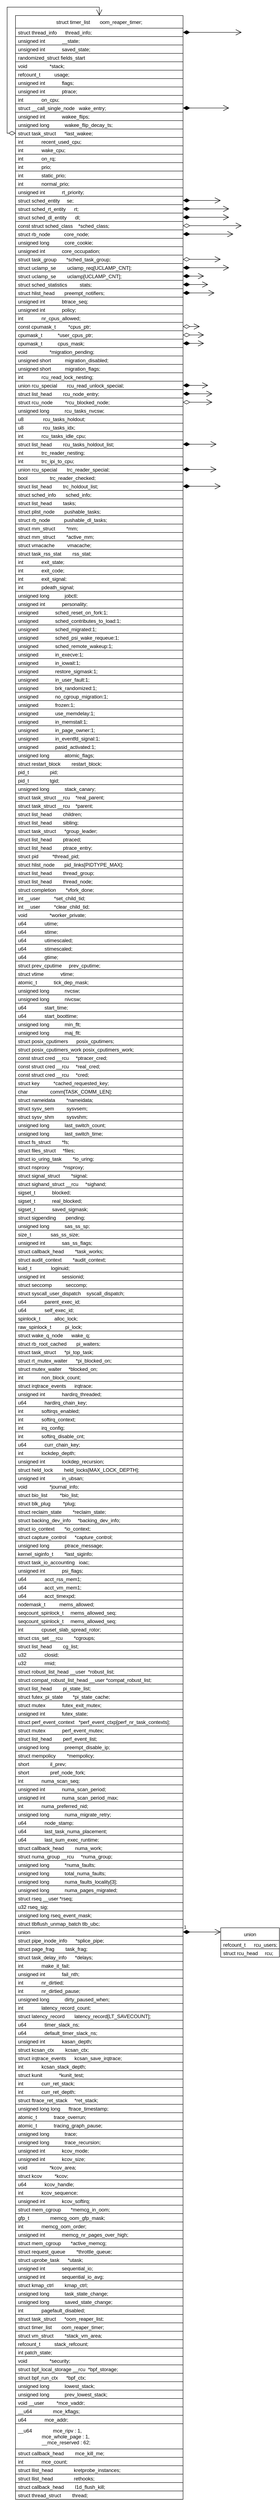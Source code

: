 <mxfile version="20.2.7" type="github">
  <diagram id="EHc50LfEKSvHZqRBYvht" name="第 1 页">
    <mxGraphModel dx="1008" dy="618" grid="1" gridSize="10" guides="1" tooltips="1" connect="1" arrows="1" fold="1" page="1" pageScale="1" pageWidth="827" pageHeight="1169" math="0" shadow="0">
      <root>
        <mxCell id="0" />
        <mxCell id="1" parent="0" />
        <mxCell id="CahL7AirRAyiVEByeSwV-1" value="struct timer_list       oom_reaper_timer;" style="swimlane;fontStyle=0;childLayout=stackLayout;horizontal=1;startSize=30;fillColor=none;horizontalStack=0;resizeParent=1;resizeParentMax=0;resizeLast=0;collapsible=1;marginBottom=0;" vertex="1" parent="1">
          <mxGeometry x="40" y="40" width="400" height="5910" as="geometry" />
        </mxCell>
        <mxCell id="CahL7AirRAyiVEByeSwV-2" value="struct thread_info      thread_info;" style="text;strokeColor=default;fillColor=none;align=left;verticalAlign=middle;spacingLeft=4;spacingRight=4;overflow=hidden;rotatable=0;points=[[0,0.5],[1,0.5]];portConstraint=eastwest;" vertex="1" parent="CahL7AirRAyiVEByeSwV-1">
          <mxGeometry y="30" width="400" height="20" as="geometry" />
        </mxCell>
        <mxCell id="CahL7AirRAyiVEByeSwV-3" value="unsigned int            __state;" style="text;strokeColor=default;fillColor=none;align=left;verticalAlign=middle;spacingLeft=4;spacingRight=4;overflow=hidden;rotatable=0;points=[[0,0.5],[1,0.5]];portConstraint=eastwest;" vertex="1" parent="CahL7AirRAyiVEByeSwV-1">
          <mxGeometry y="50" width="400" height="20" as="geometry" />
        </mxCell>
        <mxCell id="CahL7AirRAyiVEByeSwV-4" value="unsigned int            saved_state;" style="text;strokeColor=default;fillColor=none;align=left;verticalAlign=middle;spacingLeft=4;spacingRight=4;overflow=hidden;rotatable=0;points=[[0,0.5],[1,0.5]];portConstraint=eastwest;" vertex="1" parent="CahL7AirRAyiVEByeSwV-1">
          <mxGeometry y="70" width="400" height="20" as="geometry" />
        </mxCell>
        <mxCell id="CahL7AirRAyiVEByeSwV-6" value="randomized_struct fields_start" style="text;strokeColor=default;fillColor=none;align=left;verticalAlign=middle;spacingLeft=4;spacingRight=4;overflow=hidden;rotatable=0;points=[[0,0.5],[1,0.5]];portConstraint=eastwest;" vertex="1" parent="CahL7AirRAyiVEByeSwV-1">
          <mxGeometry y="90" width="400" height="20" as="geometry" />
        </mxCell>
        <mxCell id="CahL7AirRAyiVEByeSwV-10" value="void                *stack;" style="text;strokeColor=default;fillColor=none;align=left;verticalAlign=middle;spacingLeft=4;spacingRight=4;overflow=hidden;rotatable=0;points=[[0,0.5],[1,0.5]];portConstraint=eastwest;" vertex="1" parent="CahL7AirRAyiVEByeSwV-1">
          <mxGeometry y="110" width="400" height="20" as="geometry" />
        </mxCell>
        <mxCell id="CahL7AirRAyiVEByeSwV-13" value="refcount_t          usage;" style="text;strokeColor=default;fillColor=none;align=left;verticalAlign=middle;spacingLeft=4;spacingRight=4;overflow=hidden;rotatable=0;points=[[0,0.5],[1,0.5]];portConstraint=eastwest;" vertex="1" parent="CahL7AirRAyiVEByeSwV-1">
          <mxGeometry y="130" width="400" height="20" as="geometry" />
        </mxCell>
        <mxCell id="CahL7AirRAyiVEByeSwV-14" value="unsigned int            flags;" style="text;strokeColor=default;fillColor=none;align=left;verticalAlign=middle;spacingLeft=4;spacingRight=4;overflow=hidden;rotatable=0;points=[[0,0.5],[1,0.5]];portConstraint=eastwest;" vertex="1" parent="CahL7AirRAyiVEByeSwV-1">
          <mxGeometry y="150" width="400" height="20" as="geometry" />
        </mxCell>
        <mxCell id="CahL7AirRAyiVEByeSwV-15" value="unsigned int            ptrace;" style="text;strokeColor=default;fillColor=none;align=left;verticalAlign=middle;spacingLeft=4;spacingRight=4;overflow=hidden;rotatable=0;points=[[0,0.5],[1,0.5]];portConstraint=eastwest;" vertex="1" parent="CahL7AirRAyiVEByeSwV-1">
          <mxGeometry y="170" width="400" height="20" as="geometry" />
        </mxCell>
        <mxCell id="CahL7AirRAyiVEByeSwV-16" value="int             on_cpu;" style="text;strokeColor=default;fillColor=none;align=left;verticalAlign=middle;spacingLeft=4;spacingRight=4;overflow=hidden;rotatable=0;points=[[0,0.5],[1,0.5]];portConstraint=eastwest;" vertex="1" parent="CahL7AirRAyiVEByeSwV-1">
          <mxGeometry y="190" width="400" height="20" as="geometry" />
        </mxCell>
        <mxCell id="CahL7AirRAyiVEByeSwV-19" value="struct __call_single_node   wake_entry;" style="text;strokeColor=default;fillColor=none;align=left;verticalAlign=middle;spacingLeft=4;spacingRight=4;overflow=hidden;rotatable=0;points=[[0,0.5],[1,0.5]];portConstraint=eastwest;" vertex="1" parent="CahL7AirRAyiVEByeSwV-1">
          <mxGeometry y="210" width="400" height="20" as="geometry" />
        </mxCell>
        <mxCell id="CahL7AirRAyiVEByeSwV-21" value="unsigned int            wakee_flips;" style="text;strokeColor=default;fillColor=none;align=left;verticalAlign=middle;spacingLeft=4;spacingRight=4;overflow=hidden;rotatable=0;points=[[0,0.5],[1,0.5]];portConstraint=eastwest;" vertex="1" parent="CahL7AirRAyiVEByeSwV-1">
          <mxGeometry y="230" width="400" height="20" as="geometry" />
        </mxCell>
        <mxCell id="CahL7AirRAyiVEByeSwV-22" value="unsigned long           wakee_flip_decay_ts;" style="text;strokeColor=default;fillColor=none;align=left;verticalAlign=middle;spacingLeft=4;spacingRight=4;overflow=hidden;rotatable=0;points=[[0,0.5],[1,0.5]];portConstraint=eastwest;" vertex="1" parent="CahL7AirRAyiVEByeSwV-1">
          <mxGeometry y="250" width="400" height="20" as="geometry" />
        </mxCell>
        <mxCell id="CahL7AirRAyiVEByeSwV-23" value="struct task_struct      *last_wakee;" style="text;strokeColor=default;fillColor=none;align=left;verticalAlign=middle;spacingLeft=4;spacingRight=4;overflow=hidden;rotatable=0;points=[[0,0.5],[1,0.5]];portConstraint=eastwest;" vertex="1" parent="CahL7AirRAyiVEByeSwV-1">
          <mxGeometry y="270" width="400" height="20" as="geometry" />
        </mxCell>
        <mxCell id="CahL7AirRAyiVEByeSwV-25" value="int             recent_used_cpu;" style="text;strokeColor=default;fillColor=none;align=left;verticalAlign=middle;spacingLeft=4;spacingRight=4;overflow=hidden;rotatable=0;points=[[0,0.5],[1,0.5]];portConstraint=eastwest;" vertex="1" parent="CahL7AirRAyiVEByeSwV-1">
          <mxGeometry y="290" width="400" height="20" as="geometry" />
        </mxCell>
        <mxCell id="CahL7AirRAyiVEByeSwV-26" value="int             wake_cpu;" style="text;strokeColor=default;fillColor=none;align=left;verticalAlign=middle;spacingLeft=4;spacingRight=4;overflow=hidden;rotatable=0;points=[[0,0.5],[1,0.5]];portConstraint=eastwest;" vertex="1" parent="CahL7AirRAyiVEByeSwV-1">
          <mxGeometry y="310" width="400" height="20" as="geometry" />
        </mxCell>
        <mxCell id="CahL7AirRAyiVEByeSwV-27" value="int             on_rq;" style="text;strokeColor=default;fillColor=none;align=left;verticalAlign=middle;spacingLeft=4;spacingRight=4;overflow=hidden;rotatable=0;points=[[0,0.5],[1,0.5]];portConstraint=eastwest;" vertex="1" parent="CahL7AirRAyiVEByeSwV-1">
          <mxGeometry y="330" width="400" height="20" as="geometry" />
        </mxCell>
        <mxCell id="CahL7AirRAyiVEByeSwV-28" value="int             prio;" style="text;strokeColor=default;fillColor=none;align=left;verticalAlign=middle;spacingLeft=4;spacingRight=4;overflow=hidden;rotatable=0;points=[[0,0.5],[1,0.5]];portConstraint=eastwest;" vertex="1" parent="CahL7AirRAyiVEByeSwV-1">
          <mxGeometry y="350" width="400" height="20" as="geometry" />
        </mxCell>
        <mxCell id="CahL7AirRAyiVEByeSwV-29" value="int             static_prio;" style="text;strokeColor=default;fillColor=none;align=left;verticalAlign=middle;spacingLeft=4;spacingRight=4;overflow=hidden;rotatable=0;points=[[0,0.5],[1,0.5]];portConstraint=eastwest;" vertex="1" parent="CahL7AirRAyiVEByeSwV-1">
          <mxGeometry y="370" width="400" height="20" as="geometry" />
        </mxCell>
        <mxCell id="CahL7AirRAyiVEByeSwV-30" value="int             normal_prio;" style="text;strokeColor=default;fillColor=none;align=left;verticalAlign=middle;spacingLeft=4;spacingRight=4;overflow=hidden;rotatable=0;points=[[0,0.5],[1,0.5]];portConstraint=eastwest;" vertex="1" parent="CahL7AirRAyiVEByeSwV-1">
          <mxGeometry y="390" width="400" height="20" as="geometry" />
        </mxCell>
        <mxCell id="CahL7AirRAyiVEByeSwV-31" value="unsigned int            rt_priority;" style="text;strokeColor=default;fillColor=none;align=left;verticalAlign=middle;spacingLeft=4;spacingRight=4;overflow=hidden;rotatable=0;points=[[0,0.5],[1,0.5]];portConstraint=eastwest;" vertex="1" parent="CahL7AirRAyiVEByeSwV-1">
          <mxGeometry y="410" width="400" height="20" as="geometry" />
        </mxCell>
        <mxCell id="CahL7AirRAyiVEByeSwV-32" value="struct sched_entity     se;" style="text;strokeColor=default;fillColor=none;align=left;verticalAlign=middle;spacingLeft=4;spacingRight=4;overflow=hidden;rotatable=0;points=[[0,0.5],[1,0.5]];portConstraint=eastwest;" vertex="1" parent="CahL7AirRAyiVEByeSwV-1">
          <mxGeometry y="430" width="400" height="20" as="geometry" />
        </mxCell>
        <mxCell id="CahL7AirRAyiVEByeSwV-33" value="struct sched_rt_entity      rt;" style="text;strokeColor=default;fillColor=none;align=left;verticalAlign=middle;spacingLeft=4;spacingRight=4;overflow=hidden;rotatable=0;points=[[0,0.5],[1,0.5]];portConstraint=eastwest;" vertex="1" parent="CahL7AirRAyiVEByeSwV-1">
          <mxGeometry y="450" width="400" height="20" as="geometry" />
        </mxCell>
        <mxCell id="CahL7AirRAyiVEByeSwV-34" value="struct sched_dl_entity      dl;" style="text;strokeColor=default;fillColor=none;align=left;verticalAlign=middle;spacingLeft=4;spacingRight=4;overflow=hidden;rotatable=0;points=[[0,0.5],[1,0.5]];portConstraint=eastwest;" vertex="1" parent="CahL7AirRAyiVEByeSwV-1">
          <mxGeometry y="470" width="400" height="20" as="geometry" />
        </mxCell>
        <mxCell id="CahL7AirRAyiVEByeSwV-35" value="const struct sched_class    *sched_class;" style="text;strokeColor=default;fillColor=none;align=left;verticalAlign=middle;spacingLeft=4;spacingRight=4;overflow=hidden;rotatable=0;points=[[0,0.5],[1,0.5]];portConstraint=eastwest;" vertex="1" parent="CahL7AirRAyiVEByeSwV-1">
          <mxGeometry y="490" width="400" height="20" as="geometry" />
        </mxCell>
        <mxCell id="CahL7AirRAyiVEByeSwV-45" value="struct rb_node          core_node;" style="text;strokeColor=default;fillColor=none;align=left;verticalAlign=middle;spacingLeft=4;spacingRight=4;overflow=hidden;rotatable=0;points=[[0,0.5],[1,0.5]];portConstraint=eastwest;" vertex="1" parent="CahL7AirRAyiVEByeSwV-1">
          <mxGeometry y="510" width="400" height="20" as="geometry" />
        </mxCell>
        <mxCell id="CahL7AirRAyiVEByeSwV-47" value="unsigned long           core_cookie;" style="text;strokeColor=default;fillColor=none;align=left;verticalAlign=middle;spacingLeft=4;spacingRight=4;overflow=hidden;rotatable=0;points=[[0,0.5],[1,0.5]];portConstraint=eastwest;" vertex="1" parent="CahL7AirRAyiVEByeSwV-1">
          <mxGeometry y="530" width="400" height="20" as="geometry" />
        </mxCell>
        <mxCell id="CahL7AirRAyiVEByeSwV-48" value="unsigned int            core_occupation;" style="text;strokeColor=default;fillColor=none;align=left;verticalAlign=middle;spacingLeft=4;spacingRight=4;overflow=hidden;rotatable=0;points=[[0,0.5],[1,0.5]];portConstraint=eastwest;" vertex="1" parent="CahL7AirRAyiVEByeSwV-1">
          <mxGeometry y="550" width="400" height="20" as="geometry" />
        </mxCell>
        <mxCell id="CahL7AirRAyiVEByeSwV-49" value="struct task_group       *sched_task_group;" style="text;strokeColor=default;fillColor=none;align=left;verticalAlign=middle;spacingLeft=4;spacingRight=4;overflow=hidden;rotatable=0;points=[[0,0.5],[1,0.5]];portConstraint=eastwest;" vertex="1" parent="CahL7AirRAyiVEByeSwV-1">
          <mxGeometry y="570" width="400" height="20" as="geometry" />
        </mxCell>
        <mxCell id="CahL7AirRAyiVEByeSwV-50" value="struct uclamp_se        uclamp_req[UCLAMP_CNT];" style="text;strokeColor=default;fillColor=none;align=left;verticalAlign=middle;spacingLeft=4;spacingRight=4;overflow=hidden;rotatable=0;points=[[0,0.5],[1,0.5]];portConstraint=eastwest;" vertex="1" parent="CahL7AirRAyiVEByeSwV-1">
          <mxGeometry y="590" width="400" height="20" as="geometry" />
        </mxCell>
        <mxCell id="CahL7AirRAyiVEByeSwV-52" value="struct uclamp_se        uclamp[UCLAMP_CNT];" style="text;strokeColor=default;fillColor=none;align=left;verticalAlign=middle;spacingLeft=4;spacingRight=4;overflow=hidden;rotatable=0;points=[[0,0.5],[1,0.5]];portConstraint=eastwest;" vertex="1" parent="CahL7AirRAyiVEByeSwV-1">
          <mxGeometry y="610" width="400" height="20" as="geometry" />
        </mxCell>
        <mxCell id="CahL7AirRAyiVEByeSwV-54" value="struct sched_statistics         stats;" style="text;strokeColor=default;fillColor=none;align=left;verticalAlign=middle;spacingLeft=4;spacingRight=4;overflow=hidden;rotatable=0;points=[[0,0.5],[1,0.5]];portConstraint=eastwest;" vertex="1" parent="CahL7AirRAyiVEByeSwV-1">
          <mxGeometry y="630" width="400" height="20" as="geometry" />
        </mxCell>
        <mxCell id="CahL7AirRAyiVEByeSwV-56" value="struct hlist_head       preempt_notifiers;" style="text;strokeColor=default;fillColor=none;align=left;verticalAlign=middle;spacingLeft=4;spacingRight=4;overflow=hidden;rotatable=0;points=[[0,0.5],[1,0.5]];portConstraint=eastwest;" vertex="1" parent="CahL7AirRAyiVEByeSwV-1">
          <mxGeometry y="650" width="400" height="20" as="geometry" />
        </mxCell>
        <mxCell id="CahL7AirRAyiVEByeSwV-58" value="unsigned int            btrace_seq;" style="text;strokeColor=default;fillColor=none;align=left;verticalAlign=middle;spacingLeft=4;spacingRight=4;overflow=hidden;rotatable=0;points=[[0,0.5],[1,0.5]];portConstraint=eastwest;" vertex="1" parent="CahL7AirRAyiVEByeSwV-1">
          <mxGeometry y="670" width="400" height="20" as="geometry" />
        </mxCell>
        <mxCell id="CahL7AirRAyiVEByeSwV-59" value="unsigned int            policy;" style="text;strokeColor=default;fillColor=none;align=left;verticalAlign=middle;spacingLeft=4;spacingRight=4;overflow=hidden;rotatable=0;points=[[0,0.5],[1,0.5]];portConstraint=eastwest;" vertex="1" parent="CahL7AirRAyiVEByeSwV-1">
          <mxGeometry y="690" width="400" height="20" as="geometry" />
        </mxCell>
        <mxCell id="CahL7AirRAyiVEByeSwV-60" value="int             nr_cpus_allowed;" style="text;strokeColor=default;fillColor=none;align=left;verticalAlign=middle;spacingLeft=4;spacingRight=4;overflow=hidden;rotatable=0;points=[[0,0.5],[1,0.5]];portConstraint=eastwest;" vertex="1" parent="CahL7AirRAyiVEByeSwV-1">
          <mxGeometry y="710" width="400" height="20" as="geometry" />
        </mxCell>
        <mxCell id="CahL7AirRAyiVEByeSwV-61" value="const cpumask_t         *cpus_ptr;" style="text;strokeColor=default;fillColor=none;align=left;verticalAlign=middle;spacingLeft=4;spacingRight=4;overflow=hidden;rotatable=0;points=[[0,0.5],[1,0.5]];portConstraint=eastwest;" vertex="1" parent="CahL7AirRAyiVEByeSwV-1">
          <mxGeometry y="730" width="400" height="20" as="geometry" />
        </mxCell>
        <mxCell id="CahL7AirRAyiVEByeSwV-62" value="cpumask_t           *user_cpus_ptr;" style="text;strokeColor=default;fillColor=none;align=left;verticalAlign=middle;spacingLeft=4;spacingRight=4;overflow=hidden;rotatable=0;points=[[0,0.5],[1,0.5]];portConstraint=eastwest;" vertex="1" parent="CahL7AirRAyiVEByeSwV-1">
          <mxGeometry y="750" width="400" height="20" as="geometry" />
        </mxCell>
        <mxCell id="CahL7AirRAyiVEByeSwV-63" value="cpumask_t           cpus_mask;" style="text;strokeColor=default;fillColor=none;align=left;verticalAlign=middle;spacingLeft=4;spacingRight=4;overflow=hidden;rotatable=0;points=[[0,0.5],[1,0.5]];portConstraint=eastwest;" vertex="1" parent="CahL7AirRAyiVEByeSwV-1">
          <mxGeometry y="770" width="400" height="20" as="geometry" />
        </mxCell>
        <mxCell id="CahL7AirRAyiVEByeSwV-67" value="void                *migration_pending;" style="text;strokeColor=default;fillColor=none;align=left;verticalAlign=middle;spacingLeft=4;spacingRight=4;overflow=hidden;rotatable=0;points=[[0,0.5],[1,0.5]];portConstraint=eastwest;" vertex="1" parent="CahL7AirRAyiVEByeSwV-1">
          <mxGeometry y="790" width="400" height="20" as="geometry" />
        </mxCell>
        <mxCell id="CahL7AirRAyiVEByeSwV-68" value="unsigned short          migration_disabled;" style="text;strokeColor=default;fillColor=none;align=left;verticalAlign=middle;spacingLeft=4;spacingRight=4;overflow=hidden;rotatable=0;points=[[0,0.5],[1,0.5]];portConstraint=eastwest;" vertex="1" parent="CahL7AirRAyiVEByeSwV-1">
          <mxGeometry y="810" width="400" height="20" as="geometry" />
        </mxCell>
        <mxCell id="CahL7AirRAyiVEByeSwV-69" value="unsigned short          migration_flags;" style="text;strokeColor=default;fillColor=none;align=left;verticalAlign=middle;spacingLeft=4;spacingRight=4;overflow=hidden;rotatable=0;points=[[0,0.5],[1,0.5]];portConstraint=eastwest;" vertex="1" parent="CahL7AirRAyiVEByeSwV-1">
          <mxGeometry y="830" width="400" height="20" as="geometry" />
        </mxCell>
        <mxCell id="CahL7AirRAyiVEByeSwV-70" value="int             rcu_read_lock_nesting;" style="text;strokeColor=default;fillColor=none;align=left;verticalAlign=middle;spacingLeft=4;spacingRight=4;overflow=hidden;rotatable=0;points=[[0,0.5],[1,0.5]];portConstraint=eastwest;" vertex="1" parent="CahL7AirRAyiVEByeSwV-1">
          <mxGeometry y="850" width="400" height="20" as="geometry" />
        </mxCell>
        <mxCell id="CahL7AirRAyiVEByeSwV-71" value="union rcu_special       rcu_read_unlock_special;" style="text;strokeColor=default;fillColor=none;align=left;verticalAlign=middle;spacingLeft=4;spacingRight=4;overflow=hidden;rotatable=0;points=[[0,0.5],[1,0.5]];portConstraint=eastwest;" vertex="1" parent="CahL7AirRAyiVEByeSwV-1">
          <mxGeometry y="870" width="400" height="20" as="geometry" />
        </mxCell>
        <mxCell id="CahL7AirRAyiVEByeSwV-72" value="struct list_head        rcu_node_entry;" style="text;strokeColor=default;fillColor=none;align=left;verticalAlign=middle;spacingLeft=4;spacingRight=4;overflow=hidden;rotatable=0;points=[[0,0.5],[1,0.5]];portConstraint=eastwest;" vertex="1" parent="CahL7AirRAyiVEByeSwV-1">
          <mxGeometry y="890" width="400" height="20" as="geometry" />
        </mxCell>
        <mxCell id="CahL7AirRAyiVEByeSwV-75" value="struct rcu_node         *rcu_blocked_node;" style="text;strokeColor=default;fillColor=none;align=left;verticalAlign=middle;spacingLeft=4;spacingRight=4;overflow=hidden;rotatable=0;points=[[0,0.5],[1,0.5]];portConstraint=eastwest;" vertex="1" parent="CahL7AirRAyiVEByeSwV-1">
          <mxGeometry y="910" width="400" height="20" as="geometry" />
        </mxCell>
        <mxCell id="CahL7AirRAyiVEByeSwV-77" value="unsigned long           rcu_tasks_nvcsw;" style="text;strokeColor=default;fillColor=none;align=left;verticalAlign=middle;spacingLeft=4;spacingRight=4;overflow=hidden;rotatable=0;points=[[0,0.5],[1,0.5]];portConstraint=eastwest;" vertex="1" parent="CahL7AirRAyiVEByeSwV-1">
          <mxGeometry y="930" width="400" height="20" as="geometry" />
        </mxCell>
        <mxCell id="CahL7AirRAyiVEByeSwV-78" value="u8              rcu_tasks_holdout;" style="text;strokeColor=default;fillColor=none;align=left;verticalAlign=middle;spacingLeft=4;spacingRight=4;overflow=hidden;rotatable=0;points=[[0,0.5],[1,0.5]];portConstraint=eastwest;" vertex="1" parent="CahL7AirRAyiVEByeSwV-1">
          <mxGeometry y="950" width="400" height="20" as="geometry" />
        </mxCell>
        <mxCell id="CahL7AirRAyiVEByeSwV-79" value="u8              rcu_tasks_idx;" style="text;strokeColor=default;fillColor=none;align=left;verticalAlign=middle;spacingLeft=4;spacingRight=4;overflow=hidden;rotatable=0;points=[[0,0.5],[1,0.5]];portConstraint=eastwest;" vertex="1" parent="CahL7AirRAyiVEByeSwV-1">
          <mxGeometry y="970" width="400" height="20" as="geometry" />
        </mxCell>
        <mxCell id="CahL7AirRAyiVEByeSwV-80" value="int             rcu_tasks_idle_cpu;" style="text;strokeColor=default;fillColor=none;align=left;verticalAlign=middle;spacingLeft=4;spacingRight=4;overflow=hidden;rotatable=0;points=[[0,0.5],[1,0.5]];portConstraint=eastwest;" vertex="1" parent="CahL7AirRAyiVEByeSwV-1">
          <mxGeometry y="990" width="400" height="20" as="geometry" />
        </mxCell>
        <mxCell id="CahL7AirRAyiVEByeSwV-81" value="struct list_head        rcu_tasks_holdout_list;" style="text;strokeColor=default;fillColor=none;align=left;verticalAlign=middle;spacingLeft=4;spacingRight=4;overflow=hidden;rotatable=0;points=[[0,0.5],[1,0.5]];portConstraint=eastwest;" vertex="1" parent="CahL7AirRAyiVEByeSwV-1">
          <mxGeometry y="1010" width="400" height="20" as="geometry" />
        </mxCell>
        <mxCell id="CahL7AirRAyiVEByeSwV-83" value="int             trc_reader_nesting;" style="text;strokeColor=default;fillColor=none;align=left;verticalAlign=middle;spacingLeft=4;spacingRight=4;overflow=hidden;rotatable=0;points=[[0,0.5],[1,0.5]];portConstraint=eastwest;" vertex="1" parent="CahL7AirRAyiVEByeSwV-1">
          <mxGeometry y="1030" width="400" height="20" as="geometry" />
        </mxCell>
        <mxCell id="CahL7AirRAyiVEByeSwV-84" value="int             trc_ipi_to_cpu;" style="text;strokeColor=default;fillColor=none;align=left;verticalAlign=middle;spacingLeft=4;spacingRight=4;overflow=hidden;rotatable=0;points=[[0,0.5],[1,0.5]];portConstraint=eastwest;" vertex="1" parent="CahL7AirRAyiVEByeSwV-1">
          <mxGeometry y="1050" width="400" height="20" as="geometry" />
        </mxCell>
        <mxCell id="CahL7AirRAyiVEByeSwV-85" value="union rcu_special       trc_reader_special;" style="text;strokeColor=default;fillColor=none;align=left;verticalAlign=middle;spacingLeft=4;spacingRight=4;overflow=hidden;rotatable=0;points=[[0,0.5],[1,0.5]];portConstraint=eastwest;" vertex="1" parent="CahL7AirRAyiVEByeSwV-1">
          <mxGeometry y="1070" width="400" height="20" as="geometry" />
        </mxCell>
        <mxCell id="CahL7AirRAyiVEByeSwV-87" value="bool                trc_reader_checked;" style="text;strokeColor=default;fillColor=none;align=left;verticalAlign=middle;spacingLeft=4;spacingRight=4;overflow=hidden;rotatable=0;points=[[0,0.5],[1,0.5]];portConstraint=eastwest;" vertex="1" parent="CahL7AirRAyiVEByeSwV-1">
          <mxGeometry y="1090" width="400" height="20" as="geometry" />
        </mxCell>
        <mxCell id="CahL7AirRAyiVEByeSwV-88" value="struct list_head        trc_holdout_list;" style="text;strokeColor=default;fillColor=none;align=left;verticalAlign=middle;spacingLeft=4;spacingRight=4;overflow=hidden;rotatable=0;points=[[0,0.5],[1,0.5]];portConstraint=eastwest;" vertex="1" parent="CahL7AirRAyiVEByeSwV-1">
          <mxGeometry y="1110" width="400" height="20" as="geometry" />
        </mxCell>
        <mxCell id="CahL7AirRAyiVEByeSwV-90" value="struct sched_info       sched_info;" style="text;strokeColor=default;fillColor=none;align=left;verticalAlign=middle;spacingLeft=4;spacingRight=4;overflow=hidden;rotatable=0;points=[[0,0.5],[1,0.5]];portConstraint=eastwest;" vertex="1" parent="CahL7AirRAyiVEByeSwV-1">
          <mxGeometry y="1130" width="400" height="20" as="geometry" />
        </mxCell>
        <mxCell id="CahL7AirRAyiVEByeSwV-91" value="struct list_head        tasks;" style="text;strokeColor=default;fillColor=none;align=left;verticalAlign=middle;spacingLeft=4;spacingRight=4;overflow=hidden;rotatable=0;points=[[0,0.5],[1,0.5]];portConstraint=eastwest;" vertex="1" parent="CahL7AirRAyiVEByeSwV-1">
          <mxGeometry y="1150" width="400" height="20" as="geometry" />
        </mxCell>
        <mxCell id="CahL7AirRAyiVEByeSwV-92" value="struct plist_node       pushable_tasks;" style="text;strokeColor=default;fillColor=none;align=left;verticalAlign=middle;spacingLeft=4;spacingRight=4;overflow=hidden;rotatable=0;points=[[0,0.5],[1,0.5]];portConstraint=eastwest;" vertex="1" parent="CahL7AirRAyiVEByeSwV-1">
          <mxGeometry y="1170" width="400" height="20" as="geometry" />
        </mxCell>
        <mxCell id="CahL7AirRAyiVEByeSwV-93" value="struct rb_node          pushable_dl_tasks;" style="text;strokeColor=default;fillColor=none;align=left;verticalAlign=middle;spacingLeft=4;spacingRight=4;overflow=hidden;rotatable=0;points=[[0,0.5],[1,0.5]];portConstraint=eastwest;" vertex="1" parent="CahL7AirRAyiVEByeSwV-1">
          <mxGeometry y="1190" width="400" height="20" as="geometry" />
        </mxCell>
        <mxCell id="CahL7AirRAyiVEByeSwV-94" value="struct mm_struct        *mm;" style="text;strokeColor=default;fillColor=none;align=left;verticalAlign=middle;spacingLeft=4;spacingRight=4;overflow=hidden;rotatable=0;points=[[0,0.5],[1,0.5]];portConstraint=eastwest;" vertex="1" parent="CahL7AirRAyiVEByeSwV-1">
          <mxGeometry y="1210" width="400" height="20" as="geometry" />
        </mxCell>
        <mxCell id="CahL7AirRAyiVEByeSwV-95" value="struct mm_struct        *active_mm;" style="text;strokeColor=default;fillColor=none;align=left;verticalAlign=middle;spacingLeft=4;spacingRight=4;overflow=hidden;rotatable=0;points=[[0,0.5],[1,0.5]];portConstraint=eastwest;" vertex="1" parent="CahL7AirRAyiVEByeSwV-1">
          <mxGeometry y="1230" width="400" height="20" as="geometry" />
        </mxCell>
        <mxCell id="CahL7AirRAyiVEByeSwV-96" value="struct vmacache         vmacache;" style="text;strokeColor=default;fillColor=none;align=left;verticalAlign=middle;spacingLeft=4;spacingRight=4;overflow=hidden;rotatable=0;points=[[0,0.5],[1,0.5]];portConstraint=eastwest;" vertex="1" parent="CahL7AirRAyiVEByeSwV-1">
          <mxGeometry y="1250" width="400" height="20" as="geometry" />
        </mxCell>
        <mxCell id="CahL7AirRAyiVEByeSwV-97" value="struct task_rss_stat        rss_stat;" style="text;strokeColor=default;fillColor=none;align=left;verticalAlign=middle;spacingLeft=4;spacingRight=4;overflow=hidden;rotatable=0;points=[[0,0.5],[1,0.5]];portConstraint=eastwest;" vertex="1" parent="CahL7AirRAyiVEByeSwV-1">
          <mxGeometry y="1270" width="400" height="20" as="geometry" />
        </mxCell>
        <mxCell id="CahL7AirRAyiVEByeSwV-184" value="int             exit_state;" style="text;strokeColor=default;fillColor=none;align=left;verticalAlign=middle;spacingLeft=4;spacingRight=4;overflow=hidden;rotatable=0;points=[[0,0.5],[1,0.5]];portConstraint=eastwest;" vertex="1" parent="CahL7AirRAyiVEByeSwV-1">
          <mxGeometry y="1290" width="400" height="20" as="geometry" />
        </mxCell>
        <mxCell id="CahL7AirRAyiVEByeSwV-185" value="int             exit_code;" style="text;strokeColor=default;fillColor=none;align=left;verticalAlign=middle;spacingLeft=4;spacingRight=4;overflow=hidden;rotatable=0;points=[[0,0.5],[1,0.5]];portConstraint=eastwest;" vertex="1" parent="CahL7AirRAyiVEByeSwV-1">
          <mxGeometry y="1310" width="400" height="20" as="geometry" />
        </mxCell>
        <mxCell id="CahL7AirRAyiVEByeSwV-186" value="int             exit_signal;" style="text;strokeColor=default;fillColor=none;align=left;verticalAlign=middle;spacingLeft=4;spacingRight=4;overflow=hidden;rotatable=0;points=[[0,0.5],[1,0.5]];portConstraint=eastwest;" vertex="1" parent="CahL7AirRAyiVEByeSwV-1">
          <mxGeometry y="1330" width="400" height="20" as="geometry" />
        </mxCell>
        <mxCell id="CahL7AirRAyiVEByeSwV-187" value="int             pdeath_signal;" style="text;strokeColor=default;fillColor=none;align=left;verticalAlign=middle;spacingLeft=4;spacingRight=4;overflow=hidden;rotatable=0;points=[[0,0.5],[1,0.5]];portConstraint=eastwest;" vertex="1" parent="CahL7AirRAyiVEByeSwV-1">
          <mxGeometry y="1350" width="400" height="20" as="geometry" />
        </mxCell>
        <mxCell id="CahL7AirRAyiVEByeSwV-188" value="unsigned long           jobctl;" style="text;strokeColor=default;fillColor=none;align=left;verticalAlign=middle;spacingLeft=4;spacingRight=4;overflow=hidden;rotatable=0;points=[[0,0.5],[1,0.5]];portConstraint=eastwest;" vertex="1" parent="CahL7AirRAyiVEByeSwV-1">
          <mxGeometry y="1370" width="400" height="20" as="geometry" />
        </mxCell>
        <mxCell id="CahL7AirRAyiVEByeSwV-189" value="unsigned int            personality;" style="text;strokeColor=default;fillColor=none;align=left;verticalAlign=middle;spacingLeft=4;spacingRight=4;overflow=hidden;rotatable=0;points=[[0,0.5],[1,0.5]];portConstraint=eastwest;" vertex="1" parent="CahL7AirRAyiVEByeSwV-1">
          <mxGeometry y="1390" width="400" height="20" as="geometry" />
        </mxCell>
        <mxCell id="CahL7AirRAyiVEByeSwV-190" value="unsigned            sched_reset_on_fork:1;" style="text;strokeColor=default;fillColor=none;align=left;verticalAlign=middle;spacingLeft=4;spacingRight=4;overflow=hidden;rotatable=0;points=[[0,0.5],[1,0.5]];portConstraint=eastwest;" vertex="1" parent="CahL7AirRAyiVEByeSwV-1">
          <mxGeometry y="1410" width="400" height="20" as="geometry" />
        </mxCell>
        <mxCell id="CahL7AirRAyiVEByeSwV-191" value="unsigned            sched_contributes_to_load:1;" style="text;strokeColor=default;fillColor=none;align=left;verticalAlign=middle;spacingLeft=4;spacingRight=4;overflow=hidden;rotatable=0;points=[[0,0.5],[1,0.5]];portConstraint=eastwest;" vertex="1" parent="CahL7AirRAyiVEByeSwV-1">
          <mxGeometry y="1430" width="400" height="20" as="geometry" />
        </mxCell>
        <mxCell id="CahL7AirRAyiVEByeSwV-192" value="unsigned            sched_migrated:1;" style="text;strokeColor=default;fillColor=none;align=left;verticalAlign=middle;spacingLeft=4;spacingRight=4;overflow=hidden;rotatable=0;points=[[0,0.5],[1,0.5]];portConstraint=eastwest;" vertex="1" parent="CahL7AirRAyiVEByeSwV-1">
          <mxGeometry y="1450" width="400" height="20" as="geometry" />
        </mxCell>
        <mxCell id="CahL7AirRAyiVEByeSwV-193" value="unsigned            sched_psi_wake_requeue:1;" style="text;strokeColor=default;fillColor=none;align=left;verticalAlign=middle;spacingLeft=4;spacingRight=4;overflow=hidden;rotatable=0;points=[[0,0.5],[1,0.5]];portConstraint=eastwest;" vertex="1" parent="CahL7AirRAyiVEByeSwV-1">
          <mxGeometry y="1470" width="400" height="20" as="geometry" />
        </mxCell>
        <mxCell id="CahL7AirRAyiVEByeSwV-194" value="unsigned            sched_remote_wakeup:1;" style="text;strokeColor=default;fillColor=none;align=left;verticalAlign=middle;spacingLeft=4;spacingRight=4;overflow=hidden;rotatable=0;points=[[0,0.5],[1,0.5]];portConstraint=eastwest;" vertex="1" parent="CahL7AirRAyiVEByeSwV-1">
          <mxGeometry y="1490" width="400" height="20" as="geometry" />
        </mxCell>
        <mxCell id="CahL7AirRAyiVEByeSwV-195" value="unsigned            in_execve:1;" style="text;strokeColor=default;fillColor=none;align=left;verticalAlign=middle;spacingLeft=4;spacingRight=4;overflow=hidden;rotatable=0;points=[[0,0.5],[1,0.5]];portConstraint=eastwest;" vertex="1" parent="CahL7AirRAyiVEByeSwV-1">
          <mxGeometry y="1510" width="400" height="20" as="geometry" />
        </mxCell>
        <mxCell id="CahL7AirRAyiVEByeSwV-196" value="unsigned            in_iowait:1;" style="text;strokeColor=default;fillColor=none;align=left;verticalAlign=middle;spacingLeft=4;spacingRight=4;overflow=hidden;rotatable=0;points=[[0,0.5],[1,0.5]];portConstraint=eastwest;" vertex="1" parent="CahL7AirRAyiVEByeSwV-1">
          <mxGeometry y="1530" width="400" height="20" as="geometry" />
        </mxCell>
        <mxCell id="CahL7AirRAyiVEByeSwV-197" value="unsigned            restore_sigmask:1;" style="text;strokeColor=default;fillColor=none;align=left;verticalAlign=middle;spacingLeft=4;spacingRight=4;overflow=hidden;rotatable=0;points=[[0,0.5],[1,0.5]];portConstraint=eastwest;" vertex="1" parent="CahL7AirRAyiVEByeSwV-1">
          <mxGeometry y="1550" width="400" height="20" as="geometry" />
        </mxCell>
        <mxCell id="CahL7AirRAyiVEByeSwV-198" value="unsigned            in_user_fault:1;" style="text;strokeColor=default;fillColor=none;align=left;verticalAlign=middle;spacingLeft=4;spacingRight=4;overflow=hidden;rotatable=0;points=[[0,0.5],[1,0.5]];portConstraint=eastwest;" vertex="1" parent="CahL7AirRAyiVEByeSwV-1">
          <mxGeometry y="1570" width="400" height="20" as="geometry" />
        </mxCell>
        <mxCell id="CahL7AirRAyiVEByeSwV-199" value="unsigned            brk_randomized:1;" style="text;strokeColor=default;fillColor=none;align=left;verticalAlign=middle;spacingLeft=4;spacingRight=4;overflow=hidden;rotatable=0;points=[[0,0.5],[1,0.5]];portConstraint=eastwest;" vertex="1" parent="CahL7AirRAyiVEByeSwV-1">
          <mxGeometry y="1590" width="400" height="20" as="geometry" />
        </mxCell>
        <mxCell id="CahL7AirRAyiVEByeSwV-200" value="unsigned            no_cgroup_migration:1;" style="text;strokeColor=default;fillColor=none;align=left;verticalAlign=middle;spacingLeft=4;spacingRight=4;overflow=hidden;rotatable=0;points=[[0,0.5],[1,0.5]];portConstraint=eastwest;" vertex="1" parent="CahL7AirRAyiVEByeSwV-1">
          <mxGeometry y="1610" width="400" height="20" as="geometry" />
        </mxCell>
        <mxCell id="CahL7AirRAyiVEByeSwV-201" value="unsigned            frozen:1;" style="text;strokeColor=default;fillColor=none;align=left;verticalAlign=middle;spacingLeft=4;spacingRight=4;overflow=hidden;rotatable=0;points=[[0,0.5],[1,0.5]];portConstraint=eastwest;" vertex="1" parent="CahL7AirRAyiVEByeSwV-1">
          <mxGeometry y="1630" width="400" height="20" as="geometry" />
        </mxCell>
        <mxCell id="CahL7AirRAyiVEByeSwV-202" value="unsigned            use_memdelay:1;" style="text;strokeColor=default;fillColor=none;align=left;verticalAlign=middle;spacingLeft=4;spacingRight=4;overflow=hidden;rotatable=0;points=[[0,0.5],[1,0.5]];portConstraint=eastwest;" vertex="1" parent="CahL7AirRAyiVEByeSwV-1">
          <mxGeometry y="1650" width="400" height="20" as="geometry" />
        </mxCell>
        <mxCell id="CahL7AirRAyiVEByeSwV-203" value="unsigned            in_memstall:1;" style="text;strokeColor=default;fillColor=none;align=left;verticalAlign=middle;spacingLeft=4;spacingRight=4;overflow=hidden;rotatable=0;points=[[0,0.5],[1,0.5]];portConstraint=eastwest;" vertex="1" parent="CahL7AirRAyiVEByeSwV-1">
          <mxGeometry y="1670" width="400" height="20" as="geometry" />
        </mxCell>
        <mxCell id="CahL7AirRAyiVEByeSwV-204" value="unsigned            in_page_owner:1;" style="text;strokeColor=default;fillColor=none;align=left;verticalAlign=middle;spacingLeft=4;spacingRight=4;overflow=hidden;rotatable=0;points=[[0,0.5],[1,0.5]];portConstraint=eastwest;" vertex="1" parent="CahL7AirRAyiVEByeSwV-1">
          <mxGeometry y="1690" width="400" height="20" as="geometry" />
        </mxCell>
        <mxCell id="CahL7AirRAyiVEByeSwV-205" value="unsigned            in_eventfd_signal:1;" style="text;strokeColor=default;fillColor=none;align=left;verticalAlign=middle;spacingLeft=4;spacingRight=4;overflow=hidden;rotatable=0;points=[[0,0.5],[1,0.5]];portConstraint=eastwest;" vertex="1" parent="CahL7AirRAyiVEByeSwV-1">
          <mxGeometry y="1710" width="400" height="20" as="geometry" />
        </mxCell>
        <mxCell id="CahL7AirRAyiVEByeSwV-206" value="unsigned            pasid_activated:1;" style="text;strokeColor=default;fillColor=none;align=left;verticalAlign=middle;spacingLeft=4;spacingRight=4;overflow=hidden;rotatable=0;points=[[0,0.5],[1,0.5]];portConstraint=eastwest;" vertex="1" parent="CahL7AirRAyiVEByeSwV-1">
          <mxGeometry y="1730" width="400" height="20" as="geometry" />
        </mxCell>
        <mxCell id="CahL7AirRAyiVEByeSwV-207" value="unsigned long           atomic_flags;" style="text;strokeColor=default;fillColor=none;align=left;verticalAlign=middle;spacingLeft=4;spacingRight=4;overflow=hidden;rotatable=0;points=[[0,0.5],[1,0.5]];portConstraint=eastwest;" vertex="1" parent="CahL7AirRAyiVEByeSwV-1">
          <mxGeometry y="1750" width="400" height="20" as="geometry" />
        </mxCell>
        <mxCell id="CahL7AirRAyiVEByeSwV-208" value="struct restart_block        restart_block;" style="text;strokeColor=default;fillColor=none;align=left;verticalAlign=middle;spacingLeft=4;spacingRight=4;overflow=hidden;rotatable=0;points=[[0,0.5],[1,0.5]];portConstraint=eastwest;" vertex="1" parent="CahL7AirRAyiVEByeSwV-1">
          <mxGeometry y="1770" width="400" height="20" as="geometry" />
        </mxCell>
        <mxCell id="CahL7AirRAyiVEByeSwV-209" value="pid_t               pid;" style="text;strokeColor=default;fillColor=none;align=left;verticalAlign=middle;spacingLeft=4;spacingRight=4;overflow=hidden;rotatable=0;points=[[0,0.5],[1,0.5]];portConstraint=eastwest;" vertex="1" parent="CahL7AirRAyiVEByeSwV-1">
          <mxGeometry y="1790" width="400" height="20" as="geometry" />
        </mxCell>
        <mxCell id="CahL7AirRAyiVEByeSwV-210" value="pid_t               tgid;" style="text;strokeColor=default;fillColor=none;align=left;verticalAlign=middle;spacingLeft=4;spacingRight=4;overflow=hidden;rotatable=0;points=[[0,0.5],[1,0.5]];portConstraint=eastwest;" vertex="1" parent="CahL7AirRAyiVEByeSwV-1">
          <mxGeometry y="1810" width="400" height="20" as="geometry" />
        </mxCell>
        <mxCell id="CahL7AirRAyiVEByeSwV-211" value="unsigned long           stack_canary;" style="text;strokeColor=default;fillColor=none;align=left;verticalAlign=middle;spacingLeft=4;spacingRight=4;overflow=hidden;rotatable=0;points=[[0,0.5],[1,0.5]];portConstraint=eastwest;" vertex="1" parent="CahL7AirRAyiVEByeSwV-1">
          <mxGeometry y="1830" width="400" height="20" as="geometry" />
        </mxCell>
        <mxCell id="CahL7AirRAyiVEByeSwV-212" value="struct task_struct __rcu    *real_parent;" style="text;strokeColor=default;fillColor=none;align=left;verticalAlign=middle;spacingLeft=4;spacingRight=4;overflow=hidden;rotatable=0;points=[[0,0.5],[1,0.5]];portConstraint=eastwest;" vertex="1" parent="CahL7AirRAyiVEByeSwV-1">
          <mxGeometry y="1850" width="400" height="20" as="geometry" />
        </mxCell>
        <mxCell id="CahL7AirRAyiVEByeSwV-213" value="struct task_struct __rcu    *parent;" style="text;strokeColor=default;fillColor=none;align=left;verticalAlign=middle;spacingLeft=4;spacingRight=4;overflow=hidden;rotatable=0;points=[[0,0.5],[1,0.5]];portConstraint=eastwest;" vertex="1" parent="CahL7AirRAyiVEByeSwV-1">
          <mxGeometry y="1870" width="400" height="20" as="geometry" />
        </mxCell>
        <mxCell id="CahL7AirRAyiVEByeSwV-214" value="struct list_head        children;" style="text;strokeColor=default;fillColor=none;align=left;verticalAlign=middle;spacingLeft=4;spacingRight=4;overflow=hidden;rotatable=0;points=[[0,0.5],[1,0.5]];portConstraint=eastwest;" vertex="1" parent="CahL7AirRAyiVEByeSwV-1">
          <mxGeometry y="1890" width="400" height="20" as="geometry" />
        </mxCell>
        <mxCell id="CahL7AirRAyiVEByeSwV-215" value="struct list_head        sibling;" style="text;strokeColor=default;fillColor=none;align=left;verticalAlign=middle;spacingLeft=4;spacingRight=4;overflow=hidden;rotatable=0;points=[[0,0.5],[1,0.5]];portConstraint=eastwest;" vertex="1" parent="CahL7AirRAyiVEByeSwV-1">
          <mxGeometry y="1910" width="400" height="20" as="geometry" />
        </mxCell>
        <mxCell id="CahL7AirRAyiVEByeSwV-216" value="struct task_struct      *group_leader;" style="text;strokeColor=default;fillColor=none;align=left;verticalAlign=middle;spacingLeft=4;spacingRight=4;overflow=hidden;rotatable=0;points=[[0,0.5],[1,0.5]];portConstraint=eastwest;" vertex="1" parent="CahL7AirRAyiVEByeSwV-1">
          <mxGeometry y="1930" width="400" height="20" as="geometry" />
        </mxCell>
        <mxCell id="CahL7AirRAyiVEByeSwV-217" value="struct list_head        ptraced;" style="text;strokeColor=default;fillColor=none;align=left;verticalAlign=middle;spacingLeft=4;spacingRight=4;overflow=hidden;rotatable=0;points=[[0,0.5],[1,0.5]];portConstraint=eastwest;" vertex="1" parent="CahL7AirRAyiVEByeSwV-1">
          <mxGeometry y="1950" width="400" height="20" as="geometry" />
        </mxCell>
        <mxCell id="CahL7AirRAyiVEByeSwV-218" value="struct list_head        ptrace_entry;" style="text;strokeColor=default;fillColor=none;align=left;verticalAlign=middle;spacingLeft=4;spacingRight=4;overflow=hidden;rotatable=0;points=[[0,0.5],[1,0.5]];portConstraint=eastwest;" vertex="1" parent="CahL7AirRAyiVEByeSwV-1">
          <mxGeometry y="1970" width="400" height="20" as="geometry" />
        </mxCell>
        <mxCell id="CahL7AirRAyiVEByeSwV-219" value="struct pid          *thread_pid;" style="text;strokeColor=default;fillColor=none;align=left;verticalAlign=middle;spacingLeft=4;spacingRight=4;overflow=hidden;rotatable=0;points=[[0,0.5],[1,0.5]];portConstraint=eastwest;" vertex="1" parent="CahL7AirRAyiVEByeSwV-1">
          <mxGeometry y="1990" width="400" height="20" as="geometry" />
        </mxCell>
        <mxCell id="CahL7AirRAyiVEByeSwV-220" value="struct hlist_node       pid_links[PIDTYPE_MAX];" style="text;strokeColor=default;fillColor=none;align=left;verticalAlign=middle;spacingLeft=4;spacingRight=4;overflow=hidden;rotatable=0;points=[[0,0.5],[1,0.5]];portConstraint=eastwest;" vertex="1" parent="CahL7AirRAyiVEByeSwV-1">
          <mxGeometry y="2010" width="400" height="20" as="geometry" />
        </mxCell>
        <mxCell id="CahL7AirRAyiVEByeSwV-221" value="struct list_head        thread_group;" style="text;strokeColor=default;fillColor=none;align=left;verticalAlign=middle;spacingLeft=4;spacingRight=4;overflow=hidden;rotatable=0;points=[[0,0.5],[1,0.5]];portConstraint=eastwest;" vertex="1" parent="CahL7AirRAyiVEByeSwV-1">
          <mxGeometry y="2030" width="400" height="20" as="geometry" />
        </mxCell>
        <mxCell id="CahL7AirRAyiVEByeSwV-222" value="struct list_head        thread_node;" style="text;strokeColor=default;fillColor=none;align=left;verticalAlign=middle;spacingLeft=4;spacingRight=4;overflow=hidden;rotatable=0;points=[[0,0.5],[1,0.5]];portConstraint=eastwest;" vertex="1" parent="CahL7AirRAyiVEByeSwV-1">
          <mxGeometry y="2050" width="400" height="20" as="geometry" />
        </mxCell>
        <mxCell id="CahL7AirRAyiVEByeSwV-223" value="struct completion       *vfork_done;" style="text;strokeColor=default;fillColor=none;align=left;verticalAlign=middle;spacingLeft=4;spacingRight=4;overflow=hidden;rotatable=0;points=[[0,0.5],[1,0.5]];portConstraint=eastwest;" vertex="1" parent="CahL7AirRAyiVEByeSwV-1">
          <mxGeometry y="2070" width="400" height="20" as="geometry" />
        </mxCell>
        <mxCell id="CahL7AirRAyiVEByeSwV-224" value="int __user          *set_child_tid;" style="text;strokeColor=default;fillColor=none;align=left;verticalAlign=middle;spacingLeft=4;spacingRight=4;overflow=hidden;rotatable=0;points=[[0,0.5],[1,0.5]];portConstraint=eastwest;" vertex="1" parent="CahL7AirRAyiVEByeSwV-1">
          <mxGeometry y="2090" width="400" height="20" as="geometry" />
        </mxCell>
        <mxCell id="CahL7AirRAyiVEByeSwV-225" value="int __user          *clear_child_tid;" style="text;strokeColor=default;fillColor=none;align=left;verticalAlign=middle;spacingLeft=4;spacingRight=4;overflow=hidden;rotatable=0;points=[[0,0.5],[1,0.5]];portConstraint=eastwest;" vertex="1" parent="CahL7AirRAyiVEByeSwV-1">
          <mxGeometry y="2110" width="400" height="20" as="geometry" />
        </mxCell>
        <mxCell id="CahL7AirRAyiVEByeSwV-226" value="void                *worker_private;" style="text;strokeColor=default;fillColor=none;align=left;verticalAlign=middle;spacingLeft=4;spacingRight=4;overflow=hidden;rotatable=0;points=[[0,0.5],[1,0.5]];portConstraint=eastwest;" vertex="1" parent="CahL7AirRAyiVEByeSwV-1">
          <mxGeometry y="2130" width="400" height="20" as="geometry" />
        </mxCell>
        <mxCell id="CahL7AirRAyiVEByeSwV-227" value="u64             utime;" style="text;strokeColor=default;fillColor=none;align=left;verticalAlign=middle;spacingLeft=4;spacingRight=4;overflow=hidden;rotatable=0;points=[[0,0.5],[1,0.5]];portConstraint=eastwest;" vertex="1" parent="CahL7AirRAyiVEByeSwV-1">
          <mxGeometry y="2150" width="400" height="20" as="geometry" />
        </mxCell>
        <mxCell id="CahL7AirRAyiVEByeSwV-228" value="u64             stime;" style="text;strokeColor=default;fillColor=none;align=left;verticalAlign=middle;spacingLeft=4;spacingRight=4;overflow=hidden;rotatable=0;points=[[0,0.5],[1,0.5]];portConstraint=eastwest;" vertex="1" parent="CahL7AirRAyiVEByeSwV-1">
          <mxGeometry y="2170" width="400" height="20" as="geometry" />
        </mxCell>
        <mxCell id="CahL7AirRAyiVEByeSwV-229" value="u64             utimescaled;" style="text;strokeColor=default;fillColor=none;align=left;verticalAlign=middle;spacingLeft=4;spacingRight=4;overflow=hidden;rotatable=0;points=[[0,0.5],[1,0.5]];portConstraint=eastwest;" vertex="1" parent="CahL7AirRAyiVEByeSwV-1">
          <mxGeometry y="2190" width="400" height="20" as="geometry" />
        </mxCell>
        <mxCell id="CahL7AirRAyiVEByeSwV-230" value="u64             stimescaled;" style="text;strokeColor=default;fillColor=none;align=left;verticalAlign=middle;spacingLeft=4;spacingRight=4;overflow=hidden;rotatable=0;points=[[0,0.5],[1,0.5]];portConstraint=eastwest;" vertex="1" parent="CahL7AirRAyiVEByeSwV-1">
          <mxGeometry y="2210" width="400" height="20" as="geometry" />
        </mxCell>
        <mxCell id="CahL7AirRAyiVEByeSwV-231" value="u64             gtime;" style="text;strokeColor=default;fillColor=none;align=left;verticalAlign=middle;spacingLeft=4;spacingRight=4;overflow=hidden;rotatable=0;points=[[0,0.5],[1,0.5]];portConstraint=eastwest;" vertex="1" parent="CahL7AirRAyiVEByeSwV-1">
          <mxGeometry y="2230" width="400" height="20" as="geometry" />
        </mxCell>
        <mxCell id="CahL7AirRAyiVEByeSwV-232" value="struct prev_cputime     prev_cputime;" style="text;strokeColor=default;fillColor=none;align=left;verticalAlign=middle;spacingLeft=4;spacingRight=4;overflow=hidden;rotatable=0;points=[[0,0.5],[1,0.5]];portConstraint=eastwest;" vertex="1" parent="CahL7AirRAyiVEByeSwV-1">
          <mxGeometry y="2250" width="400" height="20" as="geometry" />
        </mxCell>
        <mxCell id="CahL7AirRAyiVEByeSwV-233" value="struct vtime            vtime;" style="text;strokeColor=default;fillColor=none;align=left;verticalAlign=middle;spacingLeft=4;spacingRight=4;overflow=hidden;rotatable=0;points=[[0,0.5],[1,0.5]];portConstraint=eastwest;" vertex="1" parent="CahL7AirRAyiVEByeSwV-1">
          <mxGeometry y="2270" width="400" height="20" as="geometry" />
        </mxCell>
        <mxCell id="CahL7AirRAyiVEByeSwV-234" value="atomic_t            tick_dep_mask;" style="text;strokeColor=default;fillColor=none;align=left;verticalAlign=middle;spacingLeft=4;spacingRight=4;overflow=hidden;rotatable=0;points=[[0,0.5],[1,0.5]];portConstraint=eastwest;" vertex="1" parent="CahL7AirRAyiVEByeSwV-1">
          <mxGeometry y="2290" width="400" height="20" as="geometry" />
        </mxCell>
        <mxCell id="CahL7AirRAyiVEByeSwV-235" value="unsigned long           nvcsw;" style="text;strokeColor=default;fillColor=none;align=left;verticalAlign=middle;spacingLeft=4;spacingRight=4;overflow=hidden;rotatable=0;points=[[0,0.5],[1,0.5]];portConstraint=eastwest;" vertex="1" parent="CahL7AirRAyiVEByeSwV-1">
          <mxGeometry y="2310" width="400" height="20" as="geometry" />
        </mxCell>
        <mxCell id="CahL7AirRAyiVEByeSwV-236" value="unsigned long           nivcsw;" style="text;strokeColor=default;fillColor=none;align=left;verticalAlign=middle;spacingLeft=4;spacingRight=4;overflow=hidden;rotatable=0;points=[[0,0.5],[1,0.5]];portConstraint=eastwest;" vertex="1" parent="CahL7AirRAyiVEByeSwV-1">
          <mxGeometry y="2330" width="400" height="20" as="geometry" />
        </mxCell>
        <mxCell id="CahL7AirRAyiVEByeSwV-237" value="u64             start_time;" style="text;strokeColor=default;fillColor=none;align=left;verticalAlign=middle;spacingLeft=4;spacingRight=4;overflow=hidden;rotatable=0;points=[[0,0.5],[1,0.5]];portConstraint=eastwest;" vertex="1" parent="CahL7AirRAyiVEByeSwV-1">
          <mxGeometry y="2350" width="400" height="20" as="geometry" />
        </mxCell>
        <mxCell id="CahL7AirRAyiVEByeSwV-238" value="u64             start_boottime;" style="text;strokeColor=default;fillColor=none;align=left;verticalAlign=middle;spacingLeft=4;spacingRight=4;overflow=hidden;rotatable=0;points=[[0,0.5],[1,0.5]];portConstraint=eastwest;" vertex="1" parent="CahL7AirRAyiVEByeSwV-1">
          <mxGeometry y="2370" width="400" height="20" as="geometry" />
        </mxCell>
        <mxCell id="CahL7AirRAyiVEByeSwV-239" value="unsigned long           min_flt;" style="text;strokeColor=default;fillColor=none;align=left;verticalAlign=middle;spacingLeft=4;spacingRight=4;overflow=hidden;rotatable=0;points=[[0,0.5],[1,0.5]];portConstraint=eastwest;" vertex="1" parent="CahL7AirRAyiVEByeSwV-1">
          <mxGeometry y="2390" width="400" height="20" as="geometry" />
        </mxCell>
        <mxCell id="CahL7AirRAyiVEByeSwV-240" value="unsigned long           maj_flt;" style="text;strokeColor=default;fillColor=none;align=left;verticalAlign=middle;spacingLeft=4;spacingRight=4;overflow=hidden;rotatable=0;points=[[0,0.5],[1,0.5]];portConstraint=eastwest;" vertex="1" parent="CahL7AirRAyiVEByeSwV-1">
          <mxGeometry y="2410" width="400" height="20" as="geometry" />
        </mxCell>
        <mxCell id="CahL7AirRAyiVEByeSwV-241" value="struct posix_cputimers      posix_cputimers;" style="text;strokeColor=default;fillColor=none;align=left;verticalAlign=middle;spacingLeft=4;spacingRight=4;overflow=hidden;rotatable=0;points=[[0,0.5],[1,0.5]];portConstraint=eastwest;" vertex="1" parent="CahL7AirRAyiVEByeSwV-1">
          <mxGeometry y="2430" width="400" height="20" as="geometry" />
        </mxCell>
        <mxCell id="CahL7AirRAyiVEByeSwV-242" value="struct posix_cputimers_work posix_cputimers_work;" style="text;strokeColor=default;fillColor=none;align=left;verticalAlign=middle;spacingLeft=4;spacingRight=4;overflow=hidden;rotatable=0;points=[[0,0.5],[1,0.5]];portConstraint=eastwest;" vertex="1" parent="CahL7AirRAyiVEByeSwV-1">
          <mxGeometry y="2450" width="400" height="20" as="geometry" />
        </mxCell>
        <mxCell id="CahL7AirRAyiVEByeSwV-243" value="const struct cred __rcu     *ptracer_cred;" style="text;strokeColor=default;fillColor=none;align=left;verticalAlign=middle;spacingLeft=4;spacingRight=4;overflow=hidden;rotatable=0;points=[[0,0.5],[1,0.5]];portConstraint=eastwest;" vertex="1" parent="CahL7AirRAyiVEByeSwV-1">
          <mxGeometry y="2470" width="400" height="20" as="geometry" />
        </mxCell>
        <mxCell id="CahL7AirRAyiVEByeSwV-244" value="const struct cred __rcu     *real_cred;" style="text;strokeColor=default;fillColor=none;align=left;verticalAlign=middle;spacingLeft=4;spacingRight=4;overflow=hidden;rotatable=0;points=[[0,0.5],[1,0.5]];portConstraint=eastwest;" vertex="1" parent="CahL7AirRAyiVEByeSwV-1">
          <mxGeometry y="2490" width="400" height="20" as="geometry" />
        </mxCell>
        <mxCell id="CahL7AirRAyiVEByeSwV-245" value="const struct cred __rcu     *cred;" style="text;strokeColor=default;fillColor=none;align=left;verticalAlign=middle;spacingLeft=4;spacingRight=4;overflow=hidden;rotatable=0;points=[[0,0.5],[1,0.5]];portConstraint=eastwest;" vertex="1" parent="CahL7AirRAyiVEByeSwV-1">
          <mxGeometry y="2510" width="400" height="20" as="geometry" />
        </mxCell>
        <mxCell id="CahL7AirRAyiVEByeSwV-246" value="struct key          *cached_requested_key;" style="text;strokeColor=default;fillColor=none;align=left;verticalAlign=middle;spacingLeft=4;spacingRight=4;overflow=hidden;rotatable=0;points=[[0,0.5],[1,0.5]];portConstraint=eastwest;" vertex="1" parent="CahL7AirRAyiVEByeSwV-1">
          <mxGeometry y="2530" width="400" height="20" as="geometry" />
        </mxCell>
        <mxCell id="CahL7AirRAyiVEByeSwV-247" value="char                comm[TASK_COMM_LEN];" style="text;strokeColor=default;fillColor=none;align=left;verticalAlign=middle;spacingLeft=4;spacingRight=4;overflow=hidden;rotatable=0;points=[[0,0.5],[1,0.5]];portConstraint=eastwest;" vertex="1" parent="CahL7AirRAyiVEByeSwV-1">
          <mxGeometry y="2550" width="400" height="20" as="geometry" />
        </mxCell>
        <mxCell id="CahL7AirRAyiVEByeSwV-248" value="struct nameidata        *nameidata;" style="text;strokeColor=default;fillColor=none;align=left;verticalAlign=middle;spacingLeft=4;spacingRight=4;overflow=hidden;rotatable=0;points=[[0,0.5],[1,0.5]];portConstraint=eastwest;" vertex="1" parent="CahL7AirRAyiVEByeSwV-1">
          <mxGeometry y="2570" width="400" height="20" as="geometry" />
        </mxCell>
        <mxCell id="CahL7AirRAyiVEByeSwV-249" value="struct sysv_sem         sysvsem;" style="text;strokeColor=default;fillColor=none;align=left;verticalAlign=middle;spacingLeft=4;spacingRight=4;overflow=hidden;rotatable=0;points=[[0,0.5],[1,0.5]];portConstraint=eastwest;" vertex="1" parent="CahL7AirRAyiVEByeSwV-1">
          <mxGeometry y="2590" width="400" height="20" as="geometry" />
        </mxCell>
        <mxCell id="CahL7AirRAyiVEByeSwV-250" value="struct sysv_shm         sysvshm;" style="text;strokeColor=default;fillColor=none;align=left;verticalAlign=middle;spacingLeft=4;spacingRight=4;overflow=hidden;rotatable=0;points=[[0,0.5],[1,0.5]];portConstraint=eastwest;" vertex="1" parent="CahL7AirRAyiVEByeSwV-1">
          <mxGeometry y="2610" width="400" height="20" as="geometry" />
        </mxCell>
        <mxCell id="CahL7AirRAyiVEByeSwV-251" value="unsigned long           last_switch_count;" style="text;strokeColor=default;fillColor=none;align=left;verticalAlign=middle;spacingLeft=4;spacingRight=4;overflow=hidden;rotatable=0;points=[[0,0.5],[1,0.5]];portConstraint=eastwest;" vertex="1" parent="CahL7AirRAyiVEByeSwV-1">
          <mxGeometry y="2630" width="400" height="20" as="geometry" />
        </mxCell>
        <mxCell id="CahL7AirRAyiVEByeSwV-252" value="unsigned long           last_switch_time;" style="text;strokeColor=default;fillColor=none;align=left;verticalAlign=middle;spacingLeft=4;spacingRight=4;overflow=hidden;rotatable=0;points=[[0,0.5],[1,0.5]];portConstraint=eastwest;" vertex="1" parent="CahL7AirRAyiVEByeSwV-1">
          <mxGeometry y="2650" width="400" height="20" as="geometry" />
        </mxCell>
        <mxCell id="CahL7AirRAyiVEByeSwV-253" value="struct fs_struct        *fs;" style="text;strokeColor=default;fillColor=none;align=left;verticalAlign=middle;spacingLeft=4;spacingRight=4;overflow=hidden;rotatable=0;points=[[0,0.5],[1,0.5]];portConstraint=eastwest;" vertex="1" parent="CahL7AirRAyiVEByeSwV-1">
          <mxGeometry y="2670" width="400" height="20" as="geometry" />
        </mxCell>
        <mxCell id="CahL7AirRAyiVEByeSwV-254" value="struct files_struct     *files;" style="text;strokeColor=default;fillColor=none;align=left;verticalAlign=middle;spacingLeft=4;spacingRight=4;overflow=hidden;rotatable=0;points=[[0,0.5],[1,0.5]];portConstraint=eastwest;" vertex="1" parent="CahL7AirRAyiVEByeSwV-1">
          <mxGeometry y="2690" width="400" height="20" as="geometry" />
        </mxCell>
        <mxCell id="CahL7AirRAyiVEByeSwV-255" value="struct io_uring_task        *io_uring;" style="text;strokeColor=default;fillColor=none;align=left;verticalAlign=middle;spacingLeft=4;spacingRight=4;overflow=hidden;rotatable=0;points=[[0,0.5],[1,0.5]];portConstraint=eastwest;" vertex="1" parent="CahL7AirRAyiVEByeSwV-1">
          <mxGeometry y="2710" width="400" height="20" as="geometry" />
        </mxCell>
        <mxCell id="CahL7AirRAyiVEByeSwV-256" value="struct nsproxy          *nsproxy;" style="text;strokeColor=default;fillColor=none;align=left;verticalAlign=middle;spacingLeft=4;spacingRight=4;overflow=hidden;rotatable=0;points=[[0,0.5],[1,0.5]];portConstraint=eastwest;" vertex="1" parent="CahL7AirRAyiVEByeSwV-1">
          <mxGeometry y="2730" width="400" height="20" as="geometry" />
        </mxCell>
        <mxCell id="CahL7AirRAyiVEByeSwV-257" value="struct signal_struct        *signal;" style="text;strokeColor=default;fillColor=none;align=left;verticalAlign=middle;spacingLeft=4;spacingRight=4;overflow=hidden;rotatable=0;points=[[0,0.5],[1,0.5]];portConstraint=eastwest;" vertex="1" parent="CahL7AirRAyiVEByeSwV-1">
          <mxGeometry y="2750" width="400" height="20" as="geometry" />
        </mxCell>
        <mxCell id="CahL7AirRAyiVEByeSwV-258" value="struct sighand_struct __rcu     *sighand;" style="text;strokeColor=default;fillColor=none;align=left;verticalAlign=middle;spacingLeft=4;spacingRight=4;overflow=hidden;rotatable=0;points=[[0,0.5],[1,0.5]];portConstraint=eastwest;" vertex="1" parent="CahL7AirRAyiVEByeSwV-1">
          <mxGeometry y="2770" width="400" height="20" as="geometry" />
        </mxCell>
        <mxCell id="CahL7AirRAyiVEByeSwV-259" value="sigset_t            blocked;" style="text;strokeColor=default;fillColor=none;align=left;verticalAlign=middle;spacingLeft=4;spacingRight=4;overflow=hidden;rotatable=0;points=[[0,0.5],[1,0.5]];portConstraint=eastwest;" vertex="1" parent="CahL7AirRAyiVEByeSwV-1">
          <mxGeometry y="2790" width="400" height="20" as="geometry" />
        </mxCell>
        <mxCell id="CahL7AirRAyiVEByeSwV-260" value="sigset_t            real_blocked;" style="text;strokeColor=default;fillColor=none;align=left;verticalAlign=middle;spacingLeft=4;spacingRight=4;overflow=hidden;rotatable=0;points=[[0,0.5],[1,0.5]];portConstraint=eastwest;" vertex="1" parent="CahL7AirRAyiVEByeSwV-1">
          <mxGeometry y="2810" width="400" height="20" as="geometry" />
        </mxCell>
        <mxCell id="CahL7AirRAyiVEByeSwV-261" value="sigset_t            saved_sigmask;" style="text;strokeColor=default;fillColor=none;align=left;verticalAlign=middle;spacingLeft=4;spacingRight=4;overflow=hidden;rotatable=0;points=[[0,0.5],[1,0.5]];portConstraint=eastwest;" vertex="1" parent="CahL7AirRAyiVEByeSwV-1">
          <mxGeometry y="2830" width="400" height="20" as="geometry" />
        </mxCell>
        <mxCell id="CahL7AirRAyiVEByeSwV-262" value="struct sigpending       pending;" style="text;strokeColor=default;fillColor=none;align=left;verticalAlign=middle;spacingLeft=4;spacingRight=4;overflow=hidden;rotatable=0;points=[[0,0.5],[1,0.5]];portConstraint=eastwest;" vertex="1" parent="CahL7AirRAyiVEByeSwV-1">
          <mxGeometry y="2850" width="400" height="20" as="geometry" />
        </mxCell>
        <mxCell id="CahL7AirRAyiVEByeSwV-263" value="unsigned long           sas_ss_sp;" style="text;strokeColor=default;fillColor=none;align=left;verticalAlign=middle;spacingLeft=4;spacingRight=4;overflow=hidden;rotatable=0;points=[[0,0.5],[1,0.5]];portConstraint=eastwest;" vertex="1" parent="CahL7AirRAyiVEByeSwV-1">
          <mxGeometry y="2870" width="400" height="20" as="geometry" />
        </mxCell>
        <mxCell id="CahL7AirRAyiVEByeSwV-264" value="size_t              sas_ss_size;" style="text;strokeColor=default;fillColor=none;align=left;verticalAlign=middle;spacingLeft=4;spacingRight=4;overflow=hidden;rotatable=0;points=[[0,0.5],[1,0.5]];portConstraint=eastwest;" vertex="1" parent="CahL7AirRAyiVEByeSwV-1">
          <mxGeometry y="2890" width="400" height="20" as="geometry" />
        </mxCell>
        <mxCell id="CahL7AirRAyiVEByeSwV-265" value="unsigned int            sas_ss_flags;" style="text;strokeColor=default;fillColor=none;align=left;verticalAlign=middle;spacingLeft=4;spacingRight=4;overflow=hidden;rotatable=0;points=[[0,0.5],[1,0.5]];portConstraint=eastwest;" vertex="1" parent="CahL7AirRAyiVEByeSwV-1">
          <mxGeometry y="2910" width="400" height="20" as="geometry" />
        </mxCell>
        <mxCell id="CahL7AirRAyiVEByeSwV-266" value="struct callback_head        *task_works;" style="text;strokeColor=default;fillColor=none;align=left;verticalAlign=middle;spacingLeft=4;spacingRight=4;overflow=hidden;rotatable=0;points=[[0,0.5],[1,0.5]];portConstraint=eastwest;" vertex="1" parent="CahL7AirRAyiVEByeSwV-1">
          <mxGeometry y="2930" width="400" height="20" as="geometry" />
        </mxCell>
        <mxCell id="CahL7AirRAyiVEByeSwV-267" value="struct audit_context        *audit_context;" style="text;strokeColor=default;fillColor=none;align=left;verticalAlign=middle;spacingLeft=4;spacingRight=4;overflow=hidden;rotatable=0;points=[[0,0.5],[1,0.5]];portConstraint=eastwest;" vertex="1" parent="CahL7AirRAyiVEByeSwV-1">
          <mxGeometry y="2950" width="400" height="20" as="geometry" />
        </mxCell>
        <mxCell id="CahL7AirRAyiVEByeSwV-268" value="kuid_t              loginuid;" style="text;strokeColor=default;fillColor=none;align=left;verticalAlign=middle;spacingLeft=4;spacingRight=4;overflow=hidden;rotatable=0;points=[[0,0.5],[1,0.5]];portConstraint=eastwest;" vertex="1" parent="CahL7AirRAyiVEByeSwV-1">
          <mxGeometry y="2970" width="400" height="20" as="geometry" />
        </mxCell>
        <mxCell id="CahL7AirRAyiVEByeSwV-269" value="unsigned int            sessionid;" style="text;strokeColor=default;fillColor=none;align=left;verticalAlign=middle;spacingLeft=4;spacingRight=4;overflow=hidden;rotatable=0;points=[[0,0.5],[1,0.5]];portConstraint=eastwest;" vertex="1" parent="CahL7AirRAyiVEByeSwV-1">
          <mxGeometry y="2990" width="400" height="20" as="geometry" />
        </mxCell>
        <mxCell id="CahL7AirRAyiVEByeSwV-270" value="struct seccomp          seccomp;" style="text;strokeColor=default;fillColor=none;align=left;verticalAlign=middle;spacingLeft=4;spacingRight=4;overflow=hidden;rotatable=0;points=[[0,0.5],[1,0.5]];portConstraint=eastwest;" vertex="1" parent="CahL7AirRAyiVEByeSwV-1">
          <mxGeometry y="3010" width="400" height="20" as="geometry" />
        </mxCell>
        <mxCell id="CahL7AirRAyiVEByeSwV-271" value="struct syscall_user_dispatch    syscall_dispatch;" style="text;strokeColor=default;fillColor=none;align=left;verticalAlign=middle;spacingLeft=4;spacingRight=4;overflow=hidden;rotatable=0;points=[[0,0.5],[1,0.5]];portConstraint=eastwest;" vertex="1" parent="CahL7AirRAyiVEByeSwV-1">
          <mxGeometry y="3030" width="400" height="20" as="geometry" />
        </mxCell>
        <mxCell id="CahL7AirRAyiVEByeSwV-272" value="u64             parent_exec_id;" style="text;strokeColor=default;fillColor=none;align=left;verticalAlign=middle;spacingLeft=4;spacingRight=4;overflow=hidden;rotatable=0;points=[[0,0.5],[1,0.5]];portConstraint=eastwest;" vertex="1" parent="CahL7AirRAyiVEByeSwV-1">
          <mxGeometry y="3050" width="400" height="20" as="geometry" />
        </mxCell>
        <mxCell id="CahL7AirRAyiVEByeSwV-273" value="u64             self_exec_id;" style="text;strokeColor=default;fillColor=none;align=left;verticalAlign=middle;spacingLeft=4;spacingRight=4;overflow=hidden;rotatable=0;points=[[0,0.5],[1,0.5]];portConstraint=eastwest;" vertex="1" parent="CahL7AirRAyiVEByeSwV-1">
          <mxGeometry y="3070" width="400" height="20" as="geometry" />
        </mxCell>
        <mxCell id="CahL7AirRAyiVEByeSwV-274" value="spinlock_t          alloc_lock;" style="text;strokeColor=default;fillColor=none;align=left;verticalAlign=middle;spacingLeft=4;spacingRight=4;overflow=hidden;rotatable=0;points=[[0,0.5],[1,0.5]];portConstraint=eastwest;" vertex="1" parent="CahL7AirRAyiVEByeSwV-1">
          <mxGeometry y="3090" width="400" height="20" as="geometry" />
        </mxCell>
        <mxCell id="CahL7AirRAyiVEByeSwV-275" value="raw_spinlock_t          pi_lock;" style="text;strokeColor=default;fillColor=none;align=left;verticalAlign=middle;spacingLeft=4;spacingRight=4;overflow=hidden;rotatable=0;points=[[0,0.5],[1,0.5]];portConstraint=eastwest;" vertex="1" parent="CahL7AirRAyiVEByeSwV-1">
          <mxGeometry y="3110" width="400" height="20" as="geometry" />
        </mxCell>
        <mxCell id="CahL7AirRAyiVEByeSwV-276" value="struct wake_q_node      wake_q;" style="text;strokeColor=default;fillColor=none;align=left;verticalAlign=middle;spacingLeft=4;spacingRight=4;overflow=hidden;rotatable=0;points=[[0,0.5],[1,0.5]];portConstraint=eastwest;" vertex="1" parent="CahL7AirRAyiVEByeSwV-1">
          <mxGeometry y="3130" width="400" height="20" as="geometry" />
        </mxCell>
        <mxCell id="CahL7AirRAyiVEByeSwV-277" value="struct rb_root_cached       pi_waiters;" style="text;strokeColor=default;fillColor=none;align=left;verticalAlign=middle;spacingLeft=4;spacingRight=4;overflow=hidden;rotatable=0;points=[[0,0.5],[1,0.5]];portConstraint=eastwest;" vertex="1" parent="CahL7AirRAyiVEByeSwV-1">
          <mxGeometry y="3150" width="400" height="20" as="geometry" />
        </mxCell>
        <mxCell id="CahL7AirRAyiVEByeSwV-278" value="struct task_struct      *pi_top_task;" style="text;strokeColor=default;fillColor=none;align=left;verticalAlign=middle;spacingLeft=4;spacingRight=4;overflow=hidden;rotatable=0;points=[[0,0.5],[1,0.5]];portConstraint=eastwest;" vertex="1" parent="CahL7AirRAyiVEByeSwV-1">
          <mxGeometry y="3170" width="400" height="20" as="geometry" />
        </mxCell>
        <mxCell id="CahL7AirRAyiVEByeSwV-279" value="struct rt_mutex_waiter      *pi_blocked_on;" style="text;strokeColor=default;fillColor=none;align=left;verticalAlign=middle;spacingLeft=4;spacingRight=4;overflow=hidden;rotatable=0;points=[[0,0.5],[1,0.5]];portConstraint=eastwest;" vertex="1" parent="CahL7AirRAyiVEByeSwV-1">
          <mxGeometry y="3190" width="400" height="20" as="geometry" />
        </mxCell>
        <mxCell id="CahL7AirRAyiVEByeSwV-280" value="struct mutex_waiter     *blocked_on;" style="text;strokeColor=default;fillColor=none;align=left;verticalAlign=middle;spacingLeft=4;spacingRight=4;overflow=hidden;rotatable=0;points=[[0,0.5],[1,0.5]];portConstraint=eastwest;" vertex="1" parent="CahL7AirRAyiVEByeSwV-1">
          <mxGeometry y="3210" width="400" height="20" as="geometry" />
        </mxCell>
        <mxCell id="CahL7AirRAyiVEByeSwV-281" value="int             non_block_count;" style="text;strokeColor=default;fillColor=none;align=left;verticalAlign=middle;spacingLeft=4;spacingRight=4;overflow=hidden;rotatable=0;points=[[0,0.5],[1,0.5]];portConstraint=eastwest;" vertex="1" parent="CahL7AirRAyiVEByeSwV-1">
          <mxGeometry y="3230" width="400" height="20" as="geometry" />
        </mxCell>
        <mxCell id="CahL7AirRAyiVEByeSwV-282" value="struct irqtrace_events      irqtrace;" style="text;strokeColor=default;fillColor=none;align=left;verticalAlign=middle;spacingLeft=4;spacingRight=4;overflow=hidden;rotatable=0;points=[[0,0.5],[1,0.5]];portConstraint=eastwest;" vertex="1" parent="CahL7AirRAyiVEByeSwV-1">
          <mxGeometry y="3250" width="400" height="20" as="geometry" />
        </mxCell>
        <mxCell id="CahL7AirRAyiVEByeSwV-283" value="unsigned int            hardirq_threaded;" style="text;strokeColor=default;fillColor=none;align=left;verticalAlign=middle;spacingLeft=4;spacingRight=4;overflow=hidden;rotatable=0;points=[[0,0.5],[1,0.5]];portConstraint=eastwest;" vertex="1" parent="CahL7AirRAyiVEByeSwV-1">
          <mxGeometry y="3270" width="400" height="20" as="geometry" />
        </mxCell>
        <mxCell id="CahL7AirRAyiVEByeSwV-284" value="u64             hardirq_chain_key;" style="text;strokeColor=default;fillColor=none;align=left;verticalAlign=middle;spacingLeft=4;spacingRight=4;overflow=hidden;rotatable=0;points=[[0,0.5],[1,0.5]];portConstraint=eastwest;" vertex="1" parent="CahL7AirRAyiVEByeSwV-1">
          <mxGeometry y="3290" width="400" height="20" as="geometry" />
        </mxCell>
        <mxCell id="CahL7AirRAyiVEByeSwV-285" value="int             softirqs_enabled;" style="text;strokeColor=default;fillColor=none;align=left;verticalAlign=middle;spacingLeft=4;spacingRight=4;overflow=hidden;rotatable=0;points=[[0,0.5],[1,0.5]];portConstraint=eastwest;" vertex="1" parent="CahL7AirRAyiVEByeSwV-1">
          <mxGeometry y="3310" width="400" height="20" as="geometry" />
        </mxCell>
        <mxCell id="CahL7AirRAyiVEByeSwV-286" value="int             softirq_context;" style="text;strokeColor=default;fillColor=none;align=left;verticalAlign=middle;spacingLeft=4;spacingRight=4;overflow=hidden;rotatable=0;points=[[0,0.5],[1,0.5]];portConstraint=eastwest;" vertex="1" parent="CahL7AirRAyiVEByeSwV-1">
          <mxGeometry y="3330" width="400" height="20" as="geometry" />
        </mxCell>
        <mxCell id="CahL7AirRAyiVEByeSwV-287" value="int             irq_config;" style="text;strokeColor=default;fillColor=none;align=left;verticalAlign=middle;spacingLeft=4;spacingRight=4;overflow=hidden;rotatable=0;points=[[0,0.5],[1,0.5]];portConstraint=eastwest;" vertex="1" parent="CahL7AirRAyiVEByeSwV-1">
          <mxGeometry y="3350" width="400" height="20" as="geometry" />
        </mxCell>
        <mxCell id="CahL7AirRAyiVEByeSwV-288" value="int             softirq_disable_cnt;" style="text;strokeColor=default;fillColor=none;align=left;verticalAlign=middle;spacingLeft=4;spacingRight=4;overflow=hidden;rotatable=0;points=[[0,0.5],[1,0.5]];portConstraint=eastwest;" vertex="1" parent="CahL7AirRAyiVEByeSwV-1">
          <mxGeometry y="3370" width="400" height="20" as="geometry" />
        </mxCell>
        <mxCell id="CahL7AirRAyiVEByeSwV-289" value="u64             curr_chain_key;" style="text;strokeColor=default;fillColor=none;align=left;verticalAlign=middle;spacingLeft=4;spacingRight=4;overflow=hidden;rotatable=0;points=[[0,0.5],[1,0.5]];portConstraint=eastwest;" vertex="1" parent="CahL7AirRAyiVEByeSwV-1">
          <mxGeometry y="3390" width="400" height="20" as="geometry" />
        </mxCell>
        <mxCell id="CahL7AirRAyiVEByeSwV-290" value="int             lockdep_depth;" style="text;strokeColor=default;fillColor=none;align=left;verticalAlign=middle;spacingLeft=4;spacingRight=4;overflow=hidden;rotatable=0;points=[[0,0.5],[1,0.5]];portConstraint=eastwest;" vertex="1" parent="CahL7AirRAyiVEByeSwV-1">
          <mxGeometry y="3410" width="400" height="20" as="geometry" />
        </mxCell>
        <mxCell id="CahL7AirRAyiVEByeSwV-291" value="unsigned int            lockdep_recursion;" style="text;strokeColor=default;fillColor=none;align=left;verticalAlign=middle;spacingLeft=4;spacingRight=4;overflow=hidden;rotatable=0;points=[[0,0.5],[1,0.5]];portConstraint=eastwest;" vertex="1" parent="CahL7AirRAyiVEByeSwV-1">
          <mxGeometry y="3430" width="400" height="20" as="geometry" />
        </mxCell>
        <mxCell id="CahL7AirRAyiVEByeSwV-292" value="struct held_lock        held_locks[MAX_LOCK_DEPTH];" style="text;strokeColor=default;fillColor=none;align=left;verticalAlign=middle;spacingLeft=4;spacingRight=4;overflow=hidden;rotatable=0;points=[[0,0.5],[1,0.5]];portConstraint=eastwest;" vertex="1" parent="CahL7AirRAyiVEByeSwV-1">
          <mxGeometry y="3450" width="400" height="20" as="geometry" />
        </mxCell>
        <mxCell id="CahL7AirRAyiVEByeSwV-293" value="unsigned int            in_ubsan;" style="text;strokeColor=default;fillColor=none;align=left;verticalAlign=middle;spacingLeft=4;spacingRight=4;overflow=hidden;rotatable=0;points=[[0,0.5],[1,0.5]];portConstraint=eastwest;" vertex="1" parent="CahL7AirRAyiVEByeSwV-1">
          <mxGeometry y="3470" width="400" height="20" as="geometry" />
        </mxCell>
        <mxCell id="CahL7AirRAyiVEByeSwV-294" value="void                *journal_info;" style="text;strokeColor=default;fillColor=none;align=left;verticalAlign=middle;spacingLeft=4;spacingRight=4;overflow=hidden;rotatable=0;points=[[0,0.5],[1,0.5]];portConstraint=eastwest;" vertex="1" parent="CahL7AirRAyiVEByeSwV-1">
          <mxGeometry y="3490" width="400" height="20" as="geometry" />
        </mxCell>
        <mxCell id="CahL7AirRAyiVEByeSwV-295" value="struct bio_list         *bio_list;" style="text;strokeColor=default;fillColor=none;align=left;verticalAlign=middle;spacingLeft=4;spacingRight=4;overflow=hidden;rotatable=0;points=[[0,0.5],[1,0.5]];portConstraint=eastwest;" vertex="1" parent="CahL7AirRAyiVEByeSwV-1">
          <mxGeometry y="3510" width="400" height="20" as="geometry" />
        </mxCell>
        <mxCell id="CahL7AirRAyiVEByeSwV-296" value="struct blk_plug         *plug;" style="text;strokeColor=default;fillColor=none;align=left;verticalAlign=middle;spacingLeft=4;spacingRight=4;overflow=hidden;rotatable=0;points=[[0,0.5],[1,0.5]];portConstraint=eastwest;" vertex="1" parent="CahL7AirRAyiVEByeSwV-1">
          <mxGeometry y="3530" width="400" height="20" as="geometry" />
        </mxCell>
        <mxCell id="CahL7AirRAyiVEByeSwV-297" value="struct reclaim_state        *reclaim_state;" style="text;strokeColor=default;fillColor=none;align=left;verticalAlign=middle;spacingLeft=4;spacingRight=4;overflow=hidden;rotatable=0;points=[[0,0.5],[1,0.5]];portConstraint=eastwest;" vertex="1" parent="CahL7AirRAyiVEByeSwV-1">
          <mxGeometry y="3550" width="400" height="20" as="geometry" />
        </mxCell>
        <mxCell id="CahL7AirRAyiVEByeSwV-298" value="struct backing_dev_info     *backing_dev_info;" style="text;strokeColor=default;fillColor=none;align=left;verticalAlign=middle;spacingLeft=4;spacingRight=4;overflow=hidden;rotatable=0;points=[[0,0.5],[1,0.5]];portConstraint=eastwest;" vertex="1" parent="CahL7AirRAyiVEByeSwV-1">
          <mxGeometry y="3570" width="400" height="20" as="geometry" />
        </mxCell>
        <mxCell id="CahL7AirRAyiVEByeSwV-299" value="struct io_context       *io_context;" style="text;strokeColor=default;fillColor=none;align=left;verticalAlign=middle;spacingLeft=4;spacingRight=4;overflow=hidden;rotatable=0;points=[[0,0.5],[1,0.5]];portConstraint=eastwest;" vertex="1" parent="CahL7AirRAyiVEByeSwV-1">
          <mxGeometry y="3590" width="400" height="20" as="geometry" />
        </mxCell>
        <mxCell id="CahL7AirRAyiVEByeSwV-300" value="struct capture_control      *capture_control;" style="text;strokeColor=default;fillColor=none;align=left;verticalAlign=middle;spacingLeft=4;spacingRight=4;overflow=hidden;rotatable=0;points=[[0,0.5],[1,0.5]];portConstraint=eastwest;" vertex="1" parent="CahL7AirRAyiVEByeSwV-1">
          <mxGeometry y="3610" width="400" height="20" as="geometry" />
        </mxCell>
        <mxCell id="CahL7AirRAyiVEByeSwV-301" value="unsigned long           ptrace_message;" style="text;strokeColor=default;fillColor=none;align=left;verticalAlign=middle;spacingLeft=4;spacingRight=4;overflow=hidden;rotatable=0;points=[[0,0.5],[1,0.5]];portConstraint=eastwest;" vertex="1" parent="CahL7AirRAyiVEByeSwV-1">
          <mxGeometry y="3630" width="400" height="20" as="geometry" />
        </mxCell>
        <mxCell id="CahL7AirRAyiVEByeSwV-302" value="kernel_siginfo_t        *last_siginfo;" style="text;strokeColor=default;fillColor=none;align=left;verticalAlign=middle;spacingLeft=4;spacingRight=4;overflow=hidden;rotatable=0;points=[[0,0.5],[1,0.5]];portConstraint=eastwest;" vertex="1" parent="CahL7AirRAyiVEByeSwV-1">
          <mxGeometry y="3650" width="400" height="20" as="geometry" />
        </mxCell>
        <mxCell id="CahL7AirRAyiVEByeSwV-303" value="struct task_io_accounting   ioac;" style="text;strokeColor=default;fillColor=none;align=left;verticalAlign=middle;spacingLeft=4;spacingRight=4;overflow=hidden;rotatable=0;points=[[0,0.5],[1,0.5]];portConstraint=eastwest;" vertex="1" parent="CahL7AirRAyiVEByeSwV-1">
          <mxGeometry y="3670" width="400" height="20" as="geometry" />
        </mxCell>
        <mxCell id="CahL7AirRAyiVEByeSwV-304" value="unsigned int            psi_flags;" style="text;strokeColor=default;fillColor=none;align=left;verticalAlign=middle;spacingLeft=4;spacingRight=4;overflow=hidden;rotatable=0;points=[[0,0.5],[1,0.5]];portConstraint=eastwest;" vertex="1" parent="CahL7AirRAyiVEByeSwV-1">
          <mxGeometry y="3690" width="400" height="20" as="geometry" />
        </mxCell>
        <mxCell id="CahL7AirRAyiVEByeSwV-305" value="u64             acct_rss_mem1;" style="text;strokeColor=default;fillColor=none;align=left;verticalAlign=middle;spacingLeft=4;spacingRight=4;overflow=hidden;rotatable=0;points=[[0,0.5],[1,0.5]];portConstraint=eastwest;" vertex="1" parent="CahL7AirRAyiVEByeSwV-1">
          <mxGeometry y="3710" width="400" height="20" as="geometry" />
        </mxCell>
        <mxCell id="CahL7AirRAyiVEByeSwV-306" value="u64             acct_vm_mem1;" style="text;strokeColor=default;fillColor=none;align=left;verticalAlign=middle;spacingLeft=4;spacingRight=4;overflow=hidden;rotatable=0;points=[[0,0.5],[1,0.5]];portConstraint=eastwest;" vertex="1" parent="CahL7AirRAyiVEByeSwV-1">
          <mxGeometry y="3730" width="400" height="20" as="geometry" />
        </mxCell>
        <mxCell id="CahL7AirRAyiVEByeSwV-307" value="u64             acct_timexpd;" style="text;strokeColor=default;fillColor=none;align=left;verticalAlign=middle;spacingLeft=4;spacingRight=4;overflow=hidden;rotatable=0;points=[[0,0.5],[1,0.5]];portConstraint=eastwest;" vertex="1" parent="CahL7AirRAyiVEByeSwV-1">
          <mxGeometry y="3750" width="400" height="20" as="geometry" />
        </mxCell>
        <mxCell id="CahL7AirRAyiVEByeSwV-308" value="nodemask_t          mems_allowed;" style="text;strokeColor=default;fillColor=none;align=left;verticalAlign=middle;spacingLeft=4;spacingRight=4;overflow=hidden;rotatable=0;points=[[0,0.5],[1,0.5]];portConstraint=eastwest;" vertex="1" parent="CahL7AirRAyiVEByeSwV-1">
          <mxGeometry y="3770" width="400" height="20" as="geometry" />
        </mxCell>
        <mxCell id="CahL7AirRAyiVEByeSwV-309" value="seqcount_spinlock_t     mems_allowed_seq;" style="text;strokeColor=default;fillColor=none;align=left;verticalAlign=middle;spacingLeft=4;spacingRight=4;overflow=hidden;rotatable=0;points=[[0,0.5],[1,0.5]];portConstraint=eastwest;" vertex="1" parent="CahL7AirRAyiVEByeSwV-1">
          <mxGeometry y="3790" width="400" height="20" as="geometry" />
        </mxCell>
        <mxCell id="CahL7AirRAyiVEByeSwV-310" value="seqcount_spinlock_t     mems_allowed_seq;" style="text;strokeColor=default;fillColor=none;align=left;verticalAlign=middle;spacingLeft=4;spacingRight=4;overflow=hidden;rotatable=0;points=[[0,0.5],[1,0.5]];portConstraint=eastwest;" vertex="1" parent="CahL7AirRAyiVEByeSwV-1">
          <mxGeometry y="3810" width="400" height="20" as="geometry" />
        </mxCell>
        <mxCell id="CahL7AirRAyiVEByeSwV-311" value="int             cpuset_slab_spread_rotor;" style="text;strokeColor=default;fillColor=none;align=left;verticalAlign=middle;spacingLeft=4;spacingRight=4;overflow=hidden;rotatable=0;points=[[0,0.5],[1,0.5]];portConstraint=eastwest;" vertex="1" parent="CahL7AirRAyiVEByeSwV-1">
          <mxGeometry y="3830" width="400" height="20" as="geometry" />
        </mxCell>
        <mxCell id="CahL7AirRAyiVEByeSwV-312" value="struct css_set __rcu        *cgroups;" style="text;strokeColor=default;fillColor=none;align=left;verticalAlign=middle;spacingLeft=4;spacingRight=4;overflow=hidden;rotatable=0;points=[[0,0.5],[1,0.5]];portConstraint=eastwest;" vertex="1" parent="CahL7AirRAyiVEByeSwV-1">
          <mxGeometry y="3850" width="400" height="20" as="geometry" />
        </mxCell>
        <mxCell id="CahL7AirRAyiVEByeSwV-313" value="struct list_head        cg_list;" style="text;strokeColor=default;fillColor=none;align=left;verticalAlign=middle;spacingLeft=4;spacingRight=4;overflow=hidden;rotatable=0;points=[[0,0.5],[1,0.5]];portConstraint=eastwest;" vertex="1" parent="CahL7AirRAyiVEByeSwV-1">
          <mxGeometry y="3870" width="400" height="20" as="geometry" />
        </mxCell>
        <mxCell id="CahL7AirRAyiVEByeSwV-314" value="u32             closid;" style="text;strokeColor=default;fillColor=none;align=left;verticalAlign=middle;spacingLeft=4;spacingRight=4;overflow=hidden;rotatable=0;points=[[0,0.5],[1,0.5]];portConstraint=eastwest;" vertex="1" parent="CahL7AirRAyiVEByeSwV-1">
          <mxGeometry y="3890" width="400" height="20" as="geometry" />
        </mxCell>
        <mxCell id="CahL7AirRAyiVEByeSwV-315" value="u32             rmid;" style="text;strokeColor=default;fillColor=none;align=left;verticalAlign=middle;spacingLeft=4;spacingRight=4;overflow=hidden;rotatable=0;points=[[0,0.5],[1,0.5]];portConstraint=eastwest;" vertex="1" parent="CahL7AirRAyiVEByeSwV-1">
          <mxGeometry y="3910" width="400" height="20" as="geometry" />
        </mxCell>
        <mxCell id="CahL7AirRAyiVEByeSwV-316" value="struct robust_list_head __user  *robust_list;" style="text;strokeColor=default;fillColor=none;align=left;verticalAlign=middle;spacingLeft=4;spacingRight=4;overflow=hidden;rotatable=0;points=[[0,0.5],[1,0.5]];portConstraint=eastwest;" vertex="1" parent="CahL7AirRAyiVEByeSwV-1">
          <mxGeometry y="3930" width="400" height="20" as="geometry" />
        </mxCell>
        <mxCell id="CahL7AirRAyiVEByeSwV-317" value="struct compat_robust_list_head __user *compat_robust_list;" style="text;strokeColor=default;fillColor=none;align=left;verticalAlign=middle;spacingLeft=4;spacingRight=4;overflow=hidden;rotatable=0;points=[[0,0.5],[1,0.5]];portConstraint=eastwest;" vertex="1" parent="CahL7AirRAyiVEByeSwV-1">
          <mxGeometry y="3950" width="400" height="20" as="geometry" />
        </mxCell>
        <mxCell id="CahL7AirRAyiVEByeSwV-318" value="struct list_head        pi_state_list;" style="text;strokeColor=default;fillColor=none;align=left;verticalAlign=middle;spacingLeft=4;spacingRight=4;overflow=hidden;rotatable=0;points=[[0,0.5],[1,0.5]];portConstraint=eastwest;" vertex="1" parent="CahL7AirRAyiVEByeSwV-1">
          <mxGeometry y="3970" width="400" height="20" as="geometry" />
        </mxCell>
        <mxCell id="CahL7AirRAyiVEByeSwV-319" value="struct futex_pi_state       *pi_state_cache;" style="text;strokeColor=default;fillColor=none;align=left;verticalAlign=middle;spacingLeft=4;spacingRight=4;overflow=hidden;rotatable=0;points=[[0,0.5],[1,0.5]];portConstraint=eastwest;" vertex="1" parent="CahL7AirRAyiVEByeSwV-1">
          <mxGeometry y="3990" width="400" height="20" as="geometry" />
        </mxCell>
        <mxCell id="CahL7AirRAyiVEByeSwV-320" value="struct mutex            futex_exit_mutex;" style="text;strokeColor=default;fillColor=none;align=left;verticalAlign=middle;spacingLeft=4;spacingRight=4;overflow=hidden;rotatable=0;points=[[0,0.5],[1,0.5]];portConstraint=eastwest;" vertex="1" parent="CahL7AirRAyiVEByeSwV-1">
          <mxGeometry y="4010" width="400" height="20" as="geometry" />
        </mxCell>
        <mxCell id="CahL7AirRAyiVEByeSwV-321" value="unsigned int            futex_state;" style="text;strokeColor=default;fillColor=none;align=left;verticalAlign=middle;spacingLeft=4;spacingRight=4;overflow=hidden;rotatable=0;points=[[0,0.5],[1,0.5]];portConstraint=eastwest;" vertex="1" parent="CahL7AirRAyiVEByeSwV-1">
          <mxGeometry y="4030" width="400" height="20" as="geometry" />
        </mxCell>
        <mxCell id="CahL7AirRAyiVEByeSwV-322" value="struct perf_event_context   *perf_event_ctxp[perf_nr_task_contexts];" style="text;strokeColor=default;fillColor=none;align=left;verticalAlign=middle;spacingLeft=4;spacingRight=4;overflow=hidden;rotatable=0;points=[[0,0.5],[1,0.5]];portConstraint=eastwest;" vertex="1" parent="CahL7AirRAyiVEByeSwV-1">
          <mxGeometry y="4050" width="400" height="20" as="geometry" />
        </mxCell>
        <mxCell id="CahL7AirRAyiVEByeSwV-323" value="struct mutex            perf_event_mutex;" style="text;strokeColor=default;fillColor=none;align=left;verticalAlign=middle;spacingLeft=4;spacingRight=4;overflow=hidden;rotatable=0;points=[[0,0.5],[1,0.5]];portConstraint=eastwest;" vertex="1" parent="CahL7AirRAyiVEByeSwV-1">
          <mxGeometry y="4070" width="400" height="20" as="geometry" />
        </mxCell>
        <mxCell id="CahL7AirRAyiVEByeSwV-324" value="struct list_head        perf_event_list;" style="text;strokeColor=default;fillColor=none;align=left;verticalAlign=middle;spacingLeft=4;spacingRight=4;overflow=hidden;rotatable=0;points=[[0,0.5],[1,0.5]];portConstraint=eastwest;" vertex="1" parent="CahL7AirRAyiVEByeSwV-1">
          <mxGeometry y="4090" width="400" height="20" as="geometry" />
        </mxCell>
        <mxCell id="CahL7AirRAyiVEByeSwV-325" value="unsigned long           preempt_disable_ip;" style="text;strokeColor=default;fillColor=none;align=left;verticalAlign=middle;spacingLeft=4;spacingRight=4;overflow=hidden;rotatable=0;points=[[0,0.5],[1,0.5]];portConstraint=eastwest;" vertex="1" parent="CahL7AirRAyiVEByeSwV-1">
          <mxGeometry y="4110" width="400" height="20" as="geometry" />
        </mxCell>
        <mxCell id="CahL7AirRAyiVEByeSwV-326" value="struct mempolicy        *mempolicy;" style="text;strokeColor=default;fillColor=none;align=left;verticalAlign=middle;spacingLeft=4;spacingRight=4;overflow=hidden;rotatable=0;points=[[0,0.5],[1,0.5]];portConstraint=eastwest;" vertex="1" parent="CahL7AirRAyiVEByeSwV-1">
          <mxGeometry y="4130" width="400" height="20" as="geometry" />
        </mxCell>
        <mxCell id="CahL7AirRAyiVEByeSwV-327" value="short               il_prev;" style="text;strokeColor=default;fillColor=none;align=left;verticalAlign=middle;spacingLeft=4;spacingRight=4;overflow=hidden;rotatable=0;points=[[0,0.5],[1,0.5]];portConstraint=eastwest;" vertex="1" parent="CahL7AirRAyiVEByeSwV-1">
          <mxGeometry y="4150" width="400" height="20" as="geometry" />
        </mxCell>
        <mxCell id="CahL7AirRAyiVEByeSwV-328" value="short               pref_node_fork;" style="text;strokeColor=default;fillColor=none;align=left;verticalAlign=middle;spacingLeft=4;spacingRight=4;overflow=hidden;rotatable=0;points=[[0,0.5],[1,0.5]];portConstraint=eastwest;" vertex="1" parent="CahL7AirRAyiVEByeSwV-1">
          <mxGeometry y="4170" width="400" height="20" as="geometry" />
        </mxCell>
        <mxCell id="CahL7AirRAyiVEByeSwV-329" value="int             numa_scan_seq;" style="text;strokeColor=default;fillColor=none;align=left;verticalAlign=middle;spacingLeft=4;spacingRight=4;overflow=hidden;rotatable=0;points=[[0,0.5],[1,0.5]];portConstraint=eastwest;" vertex="1" parent="CahL7AirRAyiVEByeSwV-1">
          <mxGeometry y="4190" width="400" height="20" as="geometry" />
        </mxCell>
        <mxCell id="CahL7AirRAyiVEByeSwV-330" value="unsigned int            numa_scan_period;" style="text;strokeColor=default;fillColor=none;align=left;verticalAlign=middle;spacingLeft=4;spacingRight=4;overflow=hidden;rotatable=0;points=[[0,0.5],[1,0.5]];portConstraint=eastwest;" vertex="1" parent="CahL7AirRAyiVEByeSwV-1">
          <mxGeometry y="4210" width="400" height="20" as="geometry" />
        </mxCell>
        <mxCell id="CahL7AirRAyiVEByeSwV-331" value="unsigned int            numa_scan_period_max;" style="text;strokeColor=default;fillColor=none;align=left;verticalAlign=middle;spacingLeft=4;spacingRight=4;overflow=hidden;rotatable=0;points=[[0,0.5],[1,0.5]];portConstraint=eastwest;" vertex="1" parent="CahL7AirRAyiVEByeSwV-1">
          <mxGeometry y="4230" width="400" height="20" as="geometry" />
        </mxCell>
        <mxCell id="CahL7AirRAyiVEByeSwV-332" value="int             numa_preferred_nid;" style="text;strokeColor=default;fillColor=none;align=left;verticalAlign=middle;spacingLeft=4;spacingRight=4;overflow=hidden;rotatable=0;points=[[0,0.5],[1,0.5]];portConstraint=eastwest;" vertex="1" parent="CahL7AirRAyiVEByeSwV-1">
          <mxGeometry y="4250" width="400" height="20" as="geometry" />
        </mxCell>
        <mxCell id="CahL7AirRAyiVEByeSwV-333" value="unsigned long           numa_migrate_retry;" style="text;strokeColor=default;fillColor=none;align=left;verticalAlign=middle;spacingLeft=4;spacingRight=4;overflow=hidden;rotatable=0;points=[[0,0.5],[1,0.5]];portConstraint=eastwest;" vertex="1" parent="CahL7AirRAyiVEByeSwV-1">
          <mxGeometry y="4270" width="400" height="20" as="geometry" />
        </mxCell>
        <mxCell id="CahL7AirRAyiVEByeSwV-334" value="u64             node_stamp;" style="text;strokeColor=default;fillColor=none;align=left;verticalAlign=middle;spacingLeft=4;spacingRight=4;overflow=hidden;rotatable=0;points=[[0,0.5],[1,0.5]];portConstraint=eastwest;" vertex="1" parent="CahL7AirRAyiVEByeSwV-1">
          <mxGeometry y="4290" width="400" height="20" as="geometry" />
        </mxCell>
        <mxCell id="CahL7AirRAyiVEByeSwV-335" value="u64             last_task_numa_placement;" style="text;strokeColor=default;fillColor=none;align=left;verticalAlign=middle;spacingLeft=4;spacingRight=4;overflow=hidden;rotatable=0;points=[[0,0.5],[1,0.5]];portConstraint=eastwest;" vertex="1" parent="CahL7AirRAyiVEByeSwV-1">
          <mxGeometry y="4310" width="400" height="20" as="geometry" />
        </mxCell>
        <mxCell id="CahL7AirRAyiVEByeSwV-336" value="u64             last_sum_exec_runtime;" style="text;strokeColor=default;fillColor=none;align=left;verticalAlign=middle;spacingLeft=4;spacingRight=4;overflow=hidden;rotatable=0;points=[[0,0.5],[1,0.5]];portConstraint=eastwest;" vertex="1" parent="CahL7AirRAyiVEByeSwV-1">
          <mxGeometry y="4330" width="400" height="20" as="geometry" />
        </mxCell>
        <mxCell id="CahL7AirRAyiVEByeSwV-337" value="struct callback_head        numa_work;" style="text;strokeColor=default;fillColor=none;align=left;verticalAlign=middle;spacingLeft=4;spacingRight=4;overflow=hidden;rotatable=0;points=[[0,0.5],[1,0.5]];portConstraint=eastwest;" vertex="1" parent="CahL7AirRAyiVEByeSwV-1">
          <mxGeometry y="4350" width="400" height="20" as="geometry" />
        </mxCell>
        <mxCell id="CahL7AirRAyiVEByeSwV-338" value="struct numa_group __rcu     *numa_group;" style="text;strokeColor=default;fillColor=none;align=left;verticalAlign=middle;spacingLeft=4;spacingRight=4;overflow=hidden;rotatable=0;points=[[0,0.5],[1,0.5]];portConstraint=eastwest;" vertex="1" parent="CahL7AirRAyiVEByeSwV-1">
          <mxGeometry y="4370" width="400" height="20" as="geometry" />
        </mxCell>
        <mxCell id="CahL7AirRAyiVEByeSwV-339" value="unsigned long           *numa_faults;" style="text;strokeColor=default;fillColor=none;align=left;verticalAlign=middle;spacingLeft=4;spacingRight=4;overflow=hidden;rotatable=0;points=[[0,0.5],[1,0.5]];portConstraint=eastwest;" vertex="1" parent="CahL7AirRAyiVEByeSwV-1">
          <mxGeometry y="4390" width="400" height="20" as="geometry" />
        </mxCell>
        <mxCell id="CahL7AirRAyiVEByeSwV-340" value="unsigned long           total_numa_faults;" style="text;strokeColor=default;fillColor=none;align=left;verticalAlign=middle;spacingLeft=4;spacingRight=4;overflow=hidden;rotatable=0;points=[[0,0.5],[1,0.5]];portConstraint=eastwest;" vertex="1" parent="CahL7AirRAyiVEByeSwV-1">
          <mxGeometry y="4410" width="400" height="20" as="geometry" />
        </mxCell>
        <mxCell id="CahL7AirRAyiVEByeSwV-341" value="unsigned long           numa_faults_locality[3];" style="text;strokeColor=default;fillColor=none;align=left;verticalAlign=middle;spacingLeft=4;spacingRight=4;overflow=hidden;rotatable=0;points=[[0,0.5],[1,0.5]];portConstraint=eastwest;" vertex="1" parent="CahL7AirRAyiVEByeSwV-1">
          <mxGeometry y="4430" width="400" height="20" as="geometry" />
        </mxCell>
        <mxCell id="CahL7AirRAyiVEByeSwV-342" value="unsigned long           numa_pages_migrated;" style="text;strokeColor=default;fillColor=none;align=left;verticalAlign=middle;spacingLeft=4;spacingRight=4;overflow=hidden;rotatable=0;points=[[0,0.5],[1,0.5]];portConstraint=eastwest;" vertex="1" parent="CahL7AirRAyiVEByeSwV-1">
          <mxGeometry y="4450" width="400" height="20" as="geometry" />
        </mxCell>
        <mxCell id="CahL7AirRAyiVEByeSwV-343" value="struct rseq __user *rseq;" style="text;strokeColor=default;fillColor=none;align=left;verticalAlign=middle;spacingLeft=4;spacingRight=4;overflow=hidden;rotatable=0;points=[[0,0.5],[1,0.5]];portConstraint=eastwest;" vertex="1" parent="CahL7AirRAyiVEByeSwV-1">
          <mxGeometry y="4470" width="400" height="20" as="geometry" />
        </mxCell>
        <mxCell id="CahL7AirRAyiVEByeSwV-344" value="u32 rseq_sig;" style="text;strokeColor=default;fillColor=none;align=left;verticalAlign=middle;spacingLeft=4;spacingRight=4;overflow=hidden;rotatable=0;points=[[0,0.5],[1,0.5]];portConstraint=eastwest;" vertex="1" parent="CahL7AirRAyiVEByeSwV-1">
          <mxGeometry y="4490" width="400" height="20" as="geometry" />
        </mxCell>
        <mxCell id="CahL7AirRAyiVEByeSwV-345" value="unsigned long rseq_event_mask;" style="text;strokeColor=default;fillColor=none;align=left;verticalAlign=middle;spacingLeft=4;spacingRight=4;overflow=hidden;rotatable=0;points=[[0,0.5],[1,0.5]];portConstraint=eastwest;" vertex="1" parent="CahL7AirRAyiVEByeSwV-1">
          <mxGeometry y="4510" width="400" height="20" as="geometry" />
        </mxCell>
        <mxCell id="CahL7AirRAyiVEByeSwV-346" value="struct tlbflush_unmap_batch tlb_ubc;" style="text;strokeColor=default;fillColor=none;align=left;verticalAlign=middle;spacingLeft=4;spacingRight=4;overflow=hidden;rotatable=0;points=[[0,0.5],[1,0.5]];portConstraint=eastwest;" vertex="1" parent="CahL7AirRAyiVEByeSwV-1">
          <mxGeometry y="4530" width="400" height="20" as="geometry" />
        </mxCell>
        <mxCell id="CahL7AirRAyiVEByeSwV-347" value="union" style="text;strokeColor=default;fillColor=none;align=left;verticalAlign=middle;spacingLeft=4;spacingRight=4;overflow=hidden;rotatable=0;points=[[0,0.5],[1,0.5]];portConstraint=eastwest;" vertex="1" parent="CahL7AirRAyiVEByeSwV-1">
          <mxGeometry y="4550" width="400" height="20" as="geometry" />
        </mxCell>
        <mxCell id="CahL7AirRAyiVEByeSwV-348" value="struct pipe_inode_info      *splice_pipe;" style="text;strokeColor=default;fillColor=none;align=left;verticalAlign=middle;spacingLeft=4;spacingRight=4;overflow=hidden;rotatable=0;points=[[0,0.5],[1,0.5]];portConstraint=eastwest;" vertex="1" parent="CahL7AirRAyiVEByeSwV-1">
          <mxGeometry y="4570" width="400" height="20" as="geometry" />
        </mxCell>
        <mxCell id="CahL7AirRAyiVEByeSwV-355" value="struct page_frag        task_frag;" style="text;strokeColor=default;fillColor=none;align=left;verticalAlign=middle;spacingLeft=4;spacingRight=4;overflow=hidden;rotatable=0;points=[[0,0.5],[1,0.5]];portConstraint=eastwest;" vertex="1" parent="CahL7AirRAyiVEByeSwV-1">
          <mxGeometry y="4590" width="400" height="20" as="geometry" />
        </mxCell>
        <mxCell id="CahL7AirRAyiVEByeSwV-356" value="struct task_delay_info      *delays;" style="text;strokeColor=default;fillColor=none;align=left;verticalAlign=middle;spacingLeft=4;spacingRight=4;overflow=hidden;rotatable=0;points=[[0,0.5],[1,0.5]];portConstraint=eastwest;" vertex="1" parent="CahL7AirRAyiVEByeSwV-1">
          <mxGeometry y="4610" width="400" height="20" as="geometry" />
        </mxCell>
        <mxCell id="CahL7AirRAyiVEByeSwV-358" value="int             make_it_fail;" style="text;strokeColor=default;fillColor=none;align=left;verticalAlign=middle;spacingLeft=4;spacingRight=4;overflow=hidden;rotatable=0;points=[[0,0.5],[1,0.5]];portConstraint=eastwest;" vertex="1" parent="CahL7AirRAyiVEByeSwV-1">
          <mxGeometry y="4630" width="400" height="20" as="geometry" />
        </mxCell>
        <mxCell id="CahL7AirRAyiVEByeSwV-359" value="unsigned int            fail_nth;" style="text;strokeColor=default;fillColor=none;align=left;verticalAlign=middle;spacingLeft=4;spacingRight=4;overflow=hidden;rotatable=0;points=[[0,0.5],[1,0.5]];portConstraint=eastwest;" vertex="1" parent="CahL7AirRAyiVEByeSwV-1">
          <mxGeometry y="4650" width="400" height="20" as="geometry" />
        </mxCell>
        <mxCell id="CahL7AirRAyiVEByeSwV-361" value="int             nr_dirtied;" style="text;strokeColor=default;fillColor=none;align=left;verticalAlign=middle;spacingLeft=4;spacingRight=4;overflow=hidden;rotatable=0;points=[[0,0.5],[1,0.5]];portConstraint=eastwest;" vertex="1" parent="CahL7AirRAyiVEByeSwV-1">
          <mxGeometry y="4670" width="400" height="20" as="geometry" />
        </mxCell>
        <mxCell id="CahL7AirRAyiVEByeSwV-362" value="int             nr_dirtied_pause;" style="text;strokeColor=default;fillColor=none;align=left;verticalAlign=middle;spacingLeft=4;spacingRight=4;overflow=hidden;rotatable=0;points=[[0,0.5],[1,0.5]];portConstraint=eastwest;" vertex="1" parent="CahL7AirRAyiVEByeSwV-1">
          <mxGeometry y="4690" width="400" height="20" as="geometry" />
        </mxCell>
        <mxCell id="CahL7AirRAyiVEByeSwV-363" value="unsigned long           dirty_paused_when;" style="text;strokeColor=default;fillColor=none;align=left;verticalAlign=middle;spacingLeft=4;spacingRight=4;overflow=hidden;rotatable=0;points=[[0,0.5],[1,0.5]];portConstraint=eastwest;" vertex="1" parent="CahL7AirRAyiVEByeSwV-1">
          <mxGeometry y="4710" width="400" height="20" as="geometry" />
        </mxCell>
        <mxCell id="CahL7AirRAyiVEByeSwV-364" value="int             latency_record_count;" style="text;strokeColor=default;fillColor=none;align=left;verticalAlign=middle;spacingLeft=4;spacingRight=4;overflow=hidden;rotatable=0;points=[[0,0.5],[1,0.5]];portConstraint=eastwest;" vertex="1" parent="CahL7AirRAyiVEByeSwV-1">
          <mxGeometry y="4730" width="400" height="20" as="geometry" />
        </mxCell>
        <mxCell id="CahL7AirRAyiVEByeSwV-365" value="struct latency_record       latency_record[LT_SAVECOUNT];" style="text;strokeColor=default;fillColor=none;align=left;verticalAlign=middle;spacingLeft=4;spacingRight=4;overflow=hidden;rotatable=0;points=[[0,0.5],[1,0.5]];portConstraint=eastwest;" vertex="1" parent="CahL7AirRAyiVEByeSwV-1">
          <mxGeometry y="4750" width="400" height="20" as="geometry" />
        </mxCell>
        <mxCell id="CahL7AirRAyiVEByeSwV-366" value="u64             timer_slack_ns;" style="text;strokeColor=default;fillColor=none;align=left;verticalAlign=middle;spacingLeft=4;spacingRight=4;overflow=hidden;rotatable=0;points=[[0,0.5],[1,0.5]];portConstraint=eastwest;" vertex="1" parent="CahL7AirRAyiVEByeSwV-1">
          <mxGeometry y="4770" width="400" height="20" as="geometry" />
        </mxCell>
        <mxCell id="CahL7AirRAyiVEByeSwV-367" value="u64             default_timer_slack_ns;" style="text;strokeColor=default;fillColor=none;align=left;verticalAlign=middle;spacingLeft=4;spacingRight=4;overflow=hidden;rotatable=0;points=[[0,0.5],[1,0.5]];portConstraint=eastwest;" vertex="1" parent="CahL7AirRAyiVEByeSwV-1">
          <mxGeometry y="4790" width="400" height="20" as="geometry" />
        </mxCell>
        <mxCell id="CahL7AirRAyiVEByeSwV-368" value="unsigned int            kasan_depth;" style="text;strokeColor=default;fillColor=none;align=left;verticalAlign=middle;spacingLeft=4;spacingRight=4;overflow=hidden;rotatable=0;points=[[0,0.5],[1,0.5]];portConstraint=eastwest;" vertex="1" parent="CahL7AirRAyiVEByeSwV-1">
          <mxGeometry y="4810" width="400" height="20" as="geometry" />
        </mxCell>
        <mxCell id="CahL7AirRAyiVEByeSwV-369" value="struct kcsan_ctx        kcsan_ctx;" style="text;strokeColor=default;fillColor=none;align=left;verticalAlign=middle;spacingLeft=4;spacingRight=4;overflow=hidden;rotatable=0;points=[[0,0.5],[1,0.5]];portConstraint=eastwest;" vertex="1" parent="CahL7AirRAyiVEByeSwV-1">
          <mxGeometry y="4830" width="400" height="20" as="geometry" />
        </mxCell>
        <mxCell id="CahL7AirRAyiVEByeSwV-370" value="struct irqtrace_events      kcsan_save_irqtrace;" style="text;strokeColor=default;fillColor=none;align=left;verticalAlign=middle;spacingLeft=4;spacingRight=4;overflow=hidden;rotatable=0;points=[[0,0.5],[1,0.5]];portConstraint=eastwest;" vertex="1" parent="CahL7AirRAyiVEByeSwV-1">
          <mxGeometry y="4850" width="400" height="20" as="geometry" />
        </mxCell>
        <mxCell id="CahL7AirRAyiVEByeSwV-371" value="int             kcsan_stack_depth;" style="text;strokeColor=default;fillColor=none;align=left;verticalAlign=middle;spacingLeft=4;spacingRight=4;overflow=hidden;rotatable=0;points=[[0,0.5],[1,0.5]];portConstraint=eastwest;" vertex="1" parent="CahL7AirRAyiVEByeSwV-1">
          <mxGeometry y="4870" width="400" height="20" as="geometry" />
        </mxCell>
        <mxCell id="CahL7AirRAyiVEByeSwV-372" value="struct kunit            *kunit_test;" style="text;strokeColor=default;fillColor=none;align=left;verticalAlign=middle;spacingLeft=4;spacingRight=4;overflow=hidden;rotatable=0;points=[[0,0.5],[1,0.5]];portConstraint=eastwest;" vertex="1" parent="CahL7AirRAyiVEByeSwV-1">
          <mxGeometry y="4890" width="400" height="20" as="geometry" />
        </mxCell>
        <mxCell id="CahL7AirRAyiVEByeSwV-373" value="int             curr_ret_stack;" style="text;strokeColor=default;fillColor=none;align=left;verticalAlign=middle;spacingLeft=4;spacingRight=4;overflow=hidden;rotatable=0;points=[[0,0.5],[1,0.5]];portConstraint=eastwest;" vertex="1" parent="CahL7AirRAyiVEByeSwV-1">
          <mxGeometry y="4910" width="400" height="20" as="geometry" />
        </mxCell>
        <mxCell id="CahL7AirRAyiVEByeSwV-374" value="int             curr_ret_depth;" style="text;strokeColor=default;fillColor=none;align=left;verticalAlign=middle;spacingLeft=4;spacingRight=4;overflow=hidden;rotatable=0;points=[[0,0.5],[1,0.5]];portConstraint=eastwest;" vertex="1" parent="CahL7AirRAyiVEByeSwV-1">
          <mxGeometry y="4930" width="400" height="20" as="geometry" />
        </mxCell>
        <mxCell id="CahL7AirRAyiVEByeSwV-375" value="struct ftrace_ret_stack     *ret_stack;" style="text;strokeColor=default;fillColor=none;align=left;verticalAlign=middle;spacingLeft=4;spacingRight=4;overflow=hidden;rotatable=0;points=[[0,0.5],[1,0.5]];portConstraint=eastwest;" vertex="1" parent="CahL7AirRAyiVEByeSwV-1">
          <mxGeometry y="4950" width="400" height="20" as="geometry" />
        </mxCell>
        <mxCell id="CahL7AirRAyiVEByeSwV-376" value="unsigned long long      ftrace_timestamp;" style="text;strokeColor=default;fillColor=none;align=left;verticalAlign=middle;spacingLeft=4;spacingRight=4;overflow=hidden;rotatable=0;points=[[0,0.5],[1,0.5]];portConstraint=eastwest;" vertex="1" parent="CahL7AirRAyiVEByeSwV-1">
          <mxGeometry y="4970" width="400" height="20" as="geometry" />
        </mxCell>
        <mxCell id="CahL7AirRAyiVEByeSwV-377" value="atomic_t            trace_overrun;" style="text;strokeColor=default;fillColor=none;align=left;verticalAlign=middle;spacingLeft=4;spacingRight=4;overflow=hidden;rotatable=0;points=[[0,0.5],[1,0.5]];portConstraint=eastwest;" vertex="1" parent="CahL7AirRAyiVEByeSwV-1">
          <mxGeometry y="4990" width="400" height="20" as="geometry" />
        </mxCell>
        <mxCell id="CahL7AirRAyiVEByeSwV-378" value="atomic_t            tracing_graph_pause;" style="text;strokeColor=default;fillColor=none;align=left;verticalAlign=middle;spacingLeft=4;spacingRight=4;overflow=hidden;rotatable=0;points=[[0,0.5],[1,0.5]];portConstraint=eastwest;" vertex="1" parent="CahL7AirRAyiVEByeSwV-1">
          <mxGeometry y="5010" width="400" height="20" as="geometry" />
        </mxCell>
        <mxCell id="CahL7AirRAyiVEByeSwV-379" value="unsigned long           trace;" style="text;strokeColor=default;fillColor=none;align=left;verticalAlign=middle;spacingLeft=4;spacingRight=4;overflow=hidden;rotatable=0;points=[[0,0.5],[1,0.5]];portConstraint=eastwest;" vertex="1" parent="CahL7AirRAyiVEByeSwV-1">
          <mxGeometry y="5030" width="400" height="20" as="geometry" />
        </mxCell>
        <mxCell id="CahL7AirRAyiVEByeSwV-380" value="unsigned long           trace_recursion;" style="text;strokeColor=default;fillColor=none;align=left;verticalAlign=middle;spacingLeft=4;spacingRight=4;overflow=hidden;rotatable=0;points=[[0,0.5],[1,0.5]];portConstraint=eastwest;" vertex="1" parent="CahL7AirRAyiVEByeSwV-1">
          <mxGeometry y="5050" width="400" height="20" as="geometry" />
        </mxCell>
        <mxCell id="CahL7AirRAyiVEByeSwV-381" value="unsigned int            kcov_mode;" style="text;strokeColor=default;fillColor=none;align=left;verticalAlign=middle;spacingLeft=4;spacingRight=4;overflow=hidden;rotatable=0;points=[[0,0.5],[1,0.5]];portConstraint=eastwest;" vertex="1" parent="CahL7AirRAyiVEByeSwV-1">
          <mxGeometry y="5070" width="400" height="20" as="geometry" />
        </mxCell>
        <mxCell id="CahL7AirRAyiVEByeSwV-382" value="unsigned int            kcov_size;" style="text;strokeColor=default;fillColor=none;align=left;verticalAlign=middle;spacingLeft=4;spacingRight=4;overflow=hidden;rotatable=0;points=[[0,0.5],[1,0.5]];portConstraint=eastwest;" vertex="1" parent="CahL7AirRAyiVEByeSwV-1">
          <mxGeometry y="5090" width="400" height="20" as="geometry" />
        </mxCell>
        <mxCell id="CahL7AirRAyiVEByeSwV-383" value="void                *kcov_area;" style="text;strokeColor=default;fillColor=none;align=left;verticalAlign=middle;spacingLeft=4;spacingRight=4;overflow=hidden;rotatable=0;points=[[0,0.5],[1,0.5]];portConstraint=eastwest;" vertex="1" parent="CahL7AirRAyiVEByeSwV-1">
          <mxGeometry y="5110" width="400" height="20" as="geometry" />
        </mxCell>
        <mxCell id="CahL7AirRAyiVEByeSwV-384" value="struct kcov         *kcov;" style="text;strokeColor=default;fillColor=none;align=left;verticalAlign=middle;spacingLeft=4;spacingRight=4;overflow=hidden;rotatable=0;points=[[0,0.5],[1,0.5]];portConstraint=eastwest;" vertex="1" parent="CahL7AirRAyiVEByeSwV-1">
          <mxGeometry y="5130" width="400" height="20" as="geometry" />
        </mxCell>
        <mxCell id="CahL7AirRAyiVEByeSwV-385" value="u64             kcov_handle;" style="text;strokeColor=default;fillColor=none;align=left;verticalAlign=middle;spacingLeft=4;spacingRight=4;overflow=hidden;rotatable=0;points=[[0,0.5],[1,0.5]];portConstraint=eastwest;" vertex="1" parent="CahL7AirRAyiVEByeSwV-1">
          <mxGeometry y="5150" width="400" height="20" as="geometry" />
        </mxCell>
        <mxCell id="CahL7AirRAyiVEByeSwV-386" value="int             kcov_sequence;" style="text;strokeColor=default;fillColor=none;align=left;verticalAlign=middle;spacingLeft=4;spacingRight=4;overflow=hidden;rotatable=0;points=[[0,0.5],[1,0.5]];portConstraint=eastwest;" vertex="1" parent="CahL7AirRAyiVEByeSwV-1">
          <mxGeometry y="5170" width="400" height="20" as="geometry" />
        </mxCell>
        <mxCell id="CahL7AirRAyiVEByeSwV-387" value="unsigned int            kcov_softirq;" style="text;strokeColor=default;fillColor=none;align=left;verticalAlign=middle;spacingLeft=4;spacingRight=4;overflow=hidden;rotatable=0;points=[[0,0.5],[1,0.5]];portConstraint=eastwest;" vertex="1" parent="CahL7AirRAyiVEByeSwV-1">
          <mxGeometry y="5190" width="400" height="20" as="geometry" />
        </mxCell>
        <mxCell id="CahL7AirRAyiVEByeSwV-388" value="struct mem_cgroup       *memcg_in_oom;" style="text;strokeColor=default;fillColor=none;align=left;verticalAlign=middle;spacingLeft=4;spacingRight=4;overflow=hidden;rotatable=0;points=[[0,0.5],[1,0.5]];portConstraint=eastwest;" vertex="1" parent="CahL7AirRAyiVEByeSwV-1">
          <mxGeometry y="5210" width="400" height="20" as="geometry" />
        </mxCell>
        <mxCell id="CahL7AirRAyiVEByeSwV-389" value="gfp_t               memcg_oom_gfp_mask;" style="text;strokeColor=default;fillColor=none;align=left;verticalAlign=middle;spacingLeft=4;spacingRight=4;overflow=hidden;rotatable=0;points=[[0,0.5],[1,0.5]];portConstraint=eastwest;" vertex="1" parent="CahL7AirRAyiVEByeSwV-1">
          <mxGeometry y="5230" width="400" height="20" as="geometry" />
        </mxCell>
        <mxCell id="CahL7AirRAyiVEByeSwV-390" value="int             memcg_oom_order;" style="text;strokeColor=default;fillColor=none;align=left;verticalAlign=middle;spacingLeft=4;spacingRight=4;overflow=hidden;rotatable=0;points=[[0,0.5],[1,0.5]];portConstraint=eastwest;" vertex="1" parent="CahL7AirRAyiVEByeSwV-1">
          <mxGeometry y="5250" width="400" height="20" as="geometry" />
        </mxCell>
        <mxCell id="CahL7AirRAyiVEByeSwV-391" value="unsigned int            memcg_nr_pages_over_high;" style="text;strokeColor=default;fillColor=none;align=left;verticalAlign=middle;spacingLeft=4;spacingRight=4;overflow=hidden;rotatable=0;points=[[0,0.5],[1,0.5]];portConstraint=eastwest;" vertex="1" parent="CahL7AirRAyiVEByeSwV-1">
          <mxGeometry y="5270" width="400" height="20" as="geometry" />
        </mxCell>
        <mxCell id="CahL7AirRAyiVEByeSwV-392" value="struct mem_cgroup       *active_memcg;" style="text;strokeColor=default;fillColor=none;align=left;verticalAlign=middle;spacingLeft=4;spacingRight=4;overflow=hidden;rotatable=0;points=[[0,0.5],[1,0.5]];portConstraint=eastwest;" vertex="1" parent="CahL7AirRAyiVEByeSwV-1">
          <mxGeometry y="5290" width="400" height="20" as="geometry" />
        </mxCell>
        <mxCell id="CahL7AirRAyiVEByeSwV-393" value="struct request_queue        *throttle_queue;" style="text;strokeColor=default;fillColor=none;align=left;verticalAlign=middle;spacingLeft=4;spacingRight=4;overflow=hidden;rotatable=0;points=[[0,0.5],[1,0.5]];portConstraint=eastwest;" vertex="1" parent="CahL7AirRAyiVEByeSwV-1">
          <mxGeometry y="5310" width="400" height="20" as="geometry" />
        </mxCell>
        <mxCell id="CahL7AirRAyiVEByeSwV-394" value="struct uprobe_task      *utask;" style="text;strokeColor=default;fillColor=none;align=left;verticalAlign=middle;spacingLeft=4;spacingRight=4;overflow=hidden;rotatable=0;points=[[0,0.5],[1,0.5]];portConstraint=eastwest;" vertex="1" parent="CahL7AirRAyiVEByeSwV-1">
          <mxGeometry y="5330" width="400" height="20" as="geometry" />
        </mxCell>
        <mxCell id="CahL7AirRAyiVEByeSwV-395" value="unsigned int            sequential_io;" style="text;strokeColor=default;fillColor=none;align=left;verticalAlign=middle;spacingLeft=4;spacingRight=4;overflow=hidden;rotatable=0;points=[[0,0.5],[1,0.5]];portConstraint=eastwest;" vertex="1" parent="CahL7AirRAyiVEByeSwV-1">
          <mxGeometry y="5350" width="400" height="20" as="geometry" />
        </mxCell>
        <mxCell id="CahL7AirRAyiVEByeSwV-396" value="unsigned int            sequential_io_avg;" style="text;strokeColor=default;fillColor=none;align=left;verticalAlign=middle;spacingLeft=4;spacingRight=4;overflow=hidden;rotatable=0;points=[[0,0.5],[1,0.5]];portConstraint=eastwest;" vertex="1" parent="CahL7AirRAyiVEByeSwV-1">
          <mxGeometry y="5370" width="400" height="20" as="geometry" />
        </mxCell>
        <mxCell id="CahL7AirRAyiVEByeSwV-397" value="struct kmap_ctrl        kmap_ctrl;" style="text;strokeColor=default;fillColor=none;align=left;verticalAlign=middle;spacingLeft=4;spacingRight=4;overflow=hidden;rotatable=0;points=[[0,0.5],[1,0.5]];portConstraint=eastwest;" vertex="1" parent="CahL7AirRAyiVEByeSwV-1">
          <mxGeometry y="5390" width="400" height="20" as="geometry" />
        </mxCell>
        <mxCell id="CahL7AirRAyiVEByeSwV-398" value="unsigned long           task_state_change;" style="text;strokeColor=default;fillColor=none;align=left;verticalAlign=middle;spacingLeft=4;spacingRight=4;overflow=hidden;rotatable=0;points=[[0,0.5],[1,0.5]];portConstraint=eastwest;" vertex="1" parent="CahL7AirRAyiVEByeSwV-1">
          <mxGeometry y="5410" width="400" height="20" as="geometry" />
        </mxCell>
        <mxCell id="CahL7AirRAyiVEByeSwV-399" value="unsigned long           saved_state_change;" style="text;strokeColor=default;fillColor=none;align=left;verticalAlign=middle;spacingLeft=4;spacingRight=4;overflow=hidden;rotatable=0;points=[[0,0.5],[1,0.5]];portConstraint=eastwest;" vertex="1" parent="CahL7AirRAyiVEByeSwV-1">
          <mxGeometry y="5430" width="400" height="20" as="geometry" />
        </mxCell>
        <mxCell id="CahL7AirRAyiVEByeSwV-400" value="int             pagefault_disabled;" style="text;strokeColor=default;fillColor=none;align=left;verticalAlign=middle;spacingLeft=4;spacingRight=4;overflow=hidden;rotatable=0;points=[[0,0.5],[1,0.5]];portConstraint=eastwest;" vertex="1" parent="CahL7AirRAyiVEByeSwV-1">
          <mxGeometry y="5450" width="400" height="20" as="geometry" />
        </mxCell>
        <mxCell id="CahL7AirRAyiVEByeSwV-401" value="struct task_struct      *oom_reaper_list;" style="text;strokeColor=default;fillColor=none;align=left;verticalAlign=middle;spacingLeft=4;spacingRight=4;overflow=hidden;rotatable=0;points=[[0,0.5],[1,0.5]];portConstraint=eastwest;" vertex="1" parent="CahL7AirRAyiVEByeSwV-1">
          <mxGeometry y="5470" width="400" height="20" as="geometry" />
        </mxCell>
        <mxCell id="CahL7AirRAyiVEByeSwV-402" value="struct timer_list       oom_reaper_timer;" style="text;strokeColor=default;fillColor=none;align=left;verticalAlign=middle;spacingLeft=4;spacingRight=4;overflow=hidden;rotatable=0;points=[[0,0.5],[1,0.5]];portConstraint=eastwest;" vertex="1" parent="CahL7AirRAyiVEByeSwV-1">
          <mxGeometry y="5490" width="400" height="20" as="geometry" />
        </mxCell>
        <mxCell id="CahL7AirRAyiVEByeSwV-403" value="struct vm_struct        *stack_vm_area;" style="text;strokeColor=default;fillColor=none;align=left;verticalAlign=middle;spacingLeft=4;spacingRight=4;overflow=hidden;rotatable=0;points=[[0,0.5],[1,0.5]];portConstraint=eastwest;" vertex="1" parent="CahL7AirRAyiVEByeSwV-1">
          <mxGeometry y="5510" width="400" height="20" as="geometry" />
        </mxCell>
        <mxCell id="CahL7AirRAyiVEByeSwV-404" value="refcount_t          stack_refcount;" style="text;strokeColor=default;fillColor=none;align=left;verticalAlign=middle;spacingLeft=4;spacingRight=4;overflow=hidden;rotatable=0;points=[[0,0.5],[1,0.5]];portConstraint=eastwest;" vertex="1" parent="CahL7AirRAyiVEByeSwV-1">
          <mxGeometry y="5530" width="400" height="20" as="geometry" />
        </mxCell>
        <mxCell id="CahL7AirRAyiVEByeSwV-405" value="int patch_state;" style="text;strokeColor=default;fillColor=none;align=left;verticalAlign=middle;spacingLeft=4;spacingRight=4;overflow=hidden;rotatable=0;points=[[0,0.5],[1,0.5]];portConstraint=eastwest;" vertex="1" parent="CahL7AirRAyiVEByeSwV-1">
          <mxGeometry y="5550" width="400" height="20" as="geometry" />
        </mxCell>
        <mxCell id="CahL7AirRAyiVEByeSwV-406" value="void                *security;" style="text;strokeColor=default;fillColor=none;align=left;verticalAlign=middle;spacingLeft=4;spacingRight=4;overflow=hidden;rotatable=0;points=[[0,0.5],[1,0.5]];portConstraint=eastwest;" vertex="1" parent="CahL7AirRAyiVEByeSwV-1">
          <mxGeometry y="5570" width="400" height="20" as="geometry" />
        </mxCell>
        <mxCell id="CahL7AirRAyiVEByeSwV-407" value="struct bpf_local_storage __rcu  *bpf_storage;" style="text;strokeColor=default;fillColor=none;align=left;verticalAlign=middle;spacingLeft=4;spacingRight=4;overflow=hidden;rotatable=0;points=[[0,0.5],[1,0.5]];portConstraint=eastwest;" vertex="1" parent="CahL7AirRAyiVEByeSwV-1">
          <mxGeometry y="5590" width="400" height="20" as="geometry" />
        </mxCell>
        <mxCell id="CahL7AirRAyiVEByeSwV-408" value="struct bpf_run_ctx      *bpf_ctx;" style="text;strokeColor=default;fillColor=none;align=left;verticalAlign=middle;spacingLeft=4;spacingRight=4;overflow=hidden;rotatable=0;points=[[0,0.5],[1,0.5]];portConstraint=eastwest;" vertex="1" parent="CahL7AirRAyiVEByeSwV-1">
          <mxGeometry y="5610" width="400" height="20" as="geometry" />
        </mxCell>
        <mxCell id="CahL7AirRAyiVEByeSwV-409" value="unsigned long           lowest_stack;" style="text;strokeColor=default;fillColor=none;align=left;verticalAlign=middle;spacingLeft=4;spacingRight=4;overflow=hidden;rotatable=0;points=[[0,0.5],[1,0.5]];portConstraint=eastwest;" vertex="1" parent="CahL7AirRAyiVEByeSwV-1">
          <mxGeometry y="5630" width="400" height="20" as="geometry" />
        </mxCell>
        <mxCell id="CahL7AirRAyiVEByeSwV-410" value="unsigned long           prev_lowest_stack;" style="text;strokeColor=default;fillColor=none;align=left;verticalAlign=middle;spacingLeft=4;spacingRight=4;overflow=hidden;rotatable=0;points=[[0,0.5],[1,0.5]];portConstraint=eastwest;" vertex="1" parent="CahL7AirRAyiVEByeSwV-1">
          <mxGeometry y="5650" width="400" height="20" as="geometry" />
        </mxCell>
        <mxCell id="CahL7AirRAyiVEByeSwV-411" value="void __user         *mce_vaddr;" style="text;strokeColor=default;fillColor=none;align=left;verticalAlign=middle;spacingLeft=4;spacingRight=4;overflow=hidden;rotatable=0;points=[[0,0.5],[1,0.5]];portConstraint=eastwest;" vertex="1" parent="CahL7AirRAyiVEByeSwV-1">
          <mxGeometry y="5670" width="400" height="20" as="geometry" />
        </mxCell>
        <mxCell id="CahL7AirRAyiVEByeSwV-412" value="__u64               mce_kflags;" style="text;strokeColor=default;fillColor=none;align=left;verticalAlign=middle;spacingLeft=4;spacingRight=4;overflow=hidden;rotatable=0;points=[[0,0.5],[1,0.5]];portConstraint=eastwest;" vertex="1" parent="CahL7AirRAyiVEByeSwV-1">
          <mxGeometry y="5690" width="400" height="20" as="geometry" />
        </mxCell>
        <mxCell id="CahL7AirRAyiVEByeSwV-413" value="u64             mce_addr;" style="text;strokeColor=default;fillColor=none;align=left;verticalAlign=middle;spacingLeft=4;spacingRight=4;overflow=hidden;rotatable=0;points=[[0,0.5],[1,0.5]];portConstraint=eastwest;" vertex="1" parent="CahL7AirRAyiVEByeSwV-1">
          <mxGeometry y="5710" width="400" height="20" as="geometry" />
        </mxCell>
        <mxCell id="CahL7AirRAyiVEByeSwV-414" value="__u64               mce_ripv : 1,&#xa;                 mce_whole_page : 1,&#xa;                 __mce_reserved : 62;" style="text;strokeColor=default;fillColor=none;align=left;verticalAlign=middle;spacingLeft=4;spacingRight=4;overflow=hidden;rotatable=0;points=[[0,0.5],[1,0.5]];portConstraint=eastwest;" vertex="1" parent="CahL7AirRAyiVEByeSwV-1">
          <mxGeometry y="5730" width="400" height="60" as="geometry" />
        </mxCell>
        <mxCell id="CahL7AirRAyiVEByeSwV-415" value="struct callback_head        mce_kill_me;" style="text;strokeColor=default;fillColor=none;align=left;verticalAlign=middle;spacingLeft=4;spacingRight=4;overflow=hidden;rotatable=0;points=[[0,0.5],[1,0.5]];portConstraint=eastwest;" vertex="1" parent="CahL7AirRAyiVEByeSwV-1">
          <mxGeometry y="5790" width="400" height="20" as="geometry" />
        </mxCell>
        <mxCell id="CahL7AirRAyiVEByeSwV-416" value="int             mce_count;" style="text;strokeColor=default;fillColor=none;align=left;verticalAlign=middle;spacingLeft=4;spacingRight=4;overflow=hidden;rotatable=0;points=[[0,0.5],[1,0.5]];portConstraint=eastwest;" vertex="1" parent="CahL7AirRAyiVEByeSwV-1">
          <mxGeometry y="5810" width="400" height="20" as="geometry" />
        </mxCell>
        <mxCell id="CahL7AirRAyiVEByeSwV-417" value="struct llist_head               kretprobe_instances;" style="text;strokeColor=default;fillColor=none;align=left;verticalAlign=middle;spacingLeft=4;spacingRight=4;overflow=hidden;rotatable=0;points=[[0,0.5],[1,0.5]];portConstraint=eastwest;labelBorderColor=none;" vertex="1" parent="CahL7AirRAyiVEByeSwV-1">
          <mxGeometry y="5830" width="400" height="20" as="geometry" />
        </mxCell>
        <mxCell id="CahL7AirRAyiVEByeSwV-418" value="struct llist_head               rethooks;" style="text;strokeColor=default;fillColor=none;align=left;verticalAlign=middle;spacingLeft=4;spacingRight=4;overflow=hidden;rotatable=0;points=[[0,0.5],[1,0.5]];portConstraint=eastwest;labelBorderColor=none;" vertex="1" parent="CahL7AirRAyiVEByeSwV-1">
          <mxGeometry y="5850" width="400" height="20" as="geometry" />
        </mxCell>
        <mxCell id="CahL7AirRAyiVEByeSwV-419" value="struct callback_head        l1d_flush_kill;" style="text;strokeColor=default;fillColor=none;align=left;verticalAlign=middle;spacingLeft=4;spacingRight=4;overflow=hidden;rotatable=0;points=[[0,0.5],[1,0.5]];portConstraint=eastwest;labelBorderColor=none;" vertex="1" parent="CahL7AirRAyiVEByeSwV-1">
          <mxGeometry y="5870" width="400" height="20" as="geometry" />
        </mxCell>
        <mxCell id="CahL7AirRAyiVEByeSwV-420" value="struct thread_struct        thread;" style="text;strokeColor=default;fillColor=none;align=left;verticalAlign=middle;spacingLeft=4;spacingRight=4;overflow=hidden;rotatable=0;points=[[0,0.5],[1,0.5]];portConstraint=eastwest;labelBorderColor=none;glass=0;sketch=0;" vertex="1" parent="CahL7AirRAyiVEByeSwV-1">
          <mxGeometry y="5890" width="400" height="20" as="geometry" />
        </mxCell>
        <mxCell id="CahL7AirRAyiVEByeSwV-24" value="" style="endArrow=open;html=1;endSize=12;startArrow=diamondThin;startSize=14;startFill=0;edgeStyle=orthogonalEdgeStyle;align=left;verticalAlign=bottom;rounded=0;exitX=0;exitY=0.5;exitDx=0;exitDy=0;entryX=0.5;entryY=0;entryDx=0;entryDy=0;" edge="1" parent="CahL7AirRAyiVEByeSwV-1" source="CahL7AirRAyiVEByeSwV-23" target="CahL7AirRAyiVEByeSwV-1">
          <mxGeometry x="-0.801" relative="1" as="geometry">
            <mxPoint x="-20" y="320" as="sourcePoint" />
            <mxPoint x="-20" y="10" as="targetPoint" />
            <Array as="points">
              <mxPoint x="-20" y="280" />
              <mxPoint x="-20" y="-20" />
              <mxPoint x="200" y="-20" />
            </Array>
            <mxPoint as="offset" />
          </mxGeometry>
        </mxCell>
        <mxCell id="CahL7AirRAyiVEByeSwV-12" value="" style="endArrow=open;html=1;endSize=12;startArrow=diamondThin;startSize=14;startFill=1;edgeStyle=orthogonalEdgeStyle;align=left;verticalAlign=bottom;rounded=0;exitX=1;exitY=0.5;exitDx=0;exitDy=0;" edge="1" parent="1" source="CahL7AirRAyiVEByeSwV-2">
          <mxGeometry x="-1" y="3" relative="1" as="geometry">
            <mxPoint x="280" y="80" as="sourcePoint" />
            <mxPoint x="580" y="80" as="targetPoint" />
          </mxGeometry>
        </mxCell>
        <mxCell id="CahL7AirRAyiVEByeSwV-20" value="" style="endArrow=open;html=1;endSize=12;startArrow=diamondThin;startSize=14;startFill=1;edgeStyle=orthogonalEdgeStyle;align=left;verticalAlign=bottom;rounded=0;exitX=1;exitY=0.5;exitDx=0;exitDy=0;" edge="1" parent="1" source="CahL7AirRAyiVEByeSwV-19">
          <mxGeometry x="-1" y="3" relative="1" as="geometry">
            <mxPoint x="290" y="260" as="sourcePoint" />
            <mxPoint x="550" y="260" as="targetPoint" />
          </mxGeometry>
        </mxCell>
        <mxCell id="CahL7AirRAyiVEByeSwV-37" value="" style="endArrow=open;html=1;endSize=12;startArrow=diamondThin;startSize=14;startFill=1;edgeStyle=orthogonalEdgeStyle;align=left;verticalAlign=bottom;rounded=0;exitX=1;exitY=0.5;exitDx=0;exitDy=0;" edge="1" parent="1" source="CahL7AirRAyiVEByeSwV-32">
          <mxGeometry x="-1" y="3" relative="1" as="geometry">
            <mxPoint x="300" y="480" as="sourcePoint" />
            <mxPoint x="530" y="480" as="targetPoint" />
          </mxGeometry>
        </mxCell>
        <mxCell id="CahL7AirRAyiVEByeSwV-38" value="" style="endArrow=open;html=1;endSize=12;startArrow=diamondThin;startSize=14;startFill=1;edgeStyle=orthogonalEdgeStyle;align=left;verticalAlign=bottom;rounded=0;exitX=1;exitY=0.5;exitDx=0;exitDy=0;" edge="1" parent="1" source="CahL7AirRAyiVEByeSwV-33">
          <mxGeometry x="-1" y="3" relative="1" as="geometry">
            <mxPoint x="300" y="500" as="sourcePoint" />
            <mxPoint x="550" y="500" as="targetPoint" />
          </mxGeometry>
        </mxCell>
        <mxCell id="CahL7AirRAyiVEByeSwV-39" value="" style="endArrow=open;html=1;endSize=12;startArrow=diamondThin;startSize=14;startFill=1;edgeStyle=orthogonalEdgeStyle;align=left;verticalAlign=bottom;rounded=0;exitX=1;exitY=0.5;exitDx=0;exitDy=0;" edge="1" parent="1" source="CahL7AirRAyiVEByeSwV-34">
          <mxGeometry x="-1" y="3" relative="1" as="geometry">
            <mxPoint x="290" y="520" as="sourcePoint" />
            <mxPoint x="550" y="520" as="targetPoint" />
          </mxGeometry>
        </mxCell>
        <mxCell id="CahL7AirRAyiVEByeSwV-42" value="" style="endArrow=open;html=1;endSize=12;startArrow=diamondThin;startSize=14;startFill=0;edgeStyle=orthogonalEdgeStyle;align=left;verticalAlign=bottom;rounded=0;exitX=1;exitY=0.5;exitDx=0;exitDy=0;" edge="1" parent="1" source="CahL7AirRAyiVEByeSwV-35">
          <mxGeometry x="-1" y="3" relative="1" as="geometry">
            <mxPoint x="300" y="540" as="sourcePoint" />
            <mxPoint x="580" y="540" as="targetPoint" />
          </mxGeometry>
        </mxCell>
        <mxCell id="CahL7AirRAyiVEByeSwV-43" value="" style="endArrow=open;html=1;endSize=12;startArrow=diamondThin;startSize=14;startFill=0;edgeStyle=orthogonalEdgeStyle;align=left;verticalAlign=bottom;rounded=0;exitX=1;exitY=0.5;exitDx=0;exitDy=0;" edge="1" parent="1" source="CahL7AirRAyiVEByeSwV-49">
          <mxGeometry x="-1" y="3" relative="1" as="geometry">
            <mxPoint x="290" y="620" as="sourcePoint" />
            <mxPoint x="530" y="620" as="targetPoint" />
          </mxGeometry>
        </mxCell>
        <mxCell id="CahL7AirRAyiVEByeSwV-46" value="" style="endArrow=open;html=1;endSize=12;startArrow=diamondThin;startSize=14;startFill=1;edgeStyle=orthogonalEdgeStyle;align=left;verticalAlign=bottom;rounded=0;exitX=1;exitY=0.5;exitDx=0;exitDy=0;" edge="1" parent="1" source="CahL7AirRAyiVEByeSwV-45">
          <mxGeometry x="-1" y="3" relative="1" as="geometry">
            <mxPoint x="290" y="560" as="sourcePoint" />
            <mxPoint x="560" y="560" as="targetPoint" />
          </mxGeometry>
        </mxCell>
        <mxCell id="CahL7AirRAyiVEByeSwV-51" value="" style="endArrow=open;html=1;endSize=12;startArrow=diamondThin;startSize=14;startFill=1;edgeStyle=orthogonalEdgeStyle;align=left;verticalAlign=bottom;rounded=0;exitX=1;exitY=0.5;exitDx=0;exitDy=0;" edge="1" parent="1" source="CahL7AirRAyiVEByeSwV-50">
          <mxGeometry x="-1" y="3" relative="1" as="geometry">
            <mxPoint x="340" y="640" as="sourcePoint" />
            <mxPoint x="550" y="640" as="targetPoint" />
          </mxGeometry>
        </mxCell>
        <mxCell id="CahL7AirRAyiVEByeSwV-53" value="" style="endArrow=open;html=1;endSize=12;startArrow=diamondThin;startSize=14;startFill=1;edgeStyle=orthogonalEdgeStyle;align=left;verticalAlign=bottom;rounded=0;exitX=1;exitY=0.5;exitDx=0;exitDy=0;" edge="1" parent="1" source="CahL7AirRAyiVEByeSwV-52">
          <mxGeometry x="-1" y="3" relative="1" as="geometry">
            <mxPoint x="330" y="660" as="sourcePoint" />
            <mxPoint x="490" y="660" as="targetPoint" />
          </mxGeometry>
        </mxCell>
        <mxCell id="CahL7AirRAyiVEByeSwV-55" value="" style="endArrow=open;html=1;endSize=12;startArrow=diamondThin;startSize=14;startFill=1;edgeStyle=orthogonalEdgeStyle;align=left;verticalAlign=bottom;rounded=0;exitX=1;exitY=0.5;exitDx=0;exitDy=0;" edge="1" parent="1" source="CahL7AirRAyiVEByeSwV-54">
          <mxGeometry x="-1" y="3" relative="1" as="geometry">
            <mxPoint x="330" y="680" as="sourcePoint" />
            <mxPoint x="500" y="680" as="targetPoint" />
          </mxGeometry>
        </mxCell>
        <mxCell id="CahL7AirRAyiVEByeSwV-57" value="" style="endArrow=open;html=1;endSize=12;startArrow=diamondThin;startSize=14;startFill=1;edgeStyle=orthogonalEdgeStyle;align=left;verticalAlign=bottom;rounded=0;exitX=1;exitY=0.5;exitDx=0;exitDy=0;" edge="1" parent="1" source="CahL7AirRAyiVEByeSwV-56">
          <mxGeometry x="-1" y="3" relative="1" as="geometry">
            <mxPoint x="335" y="700" as="sourcePoint" />
            <mxPoint x="515" y="700" as="targetPoint" />
          </mxGeometry>
        </mxCell>
        <mxCell id="CahL7AirRAyiVEByeSwV-64" value="" style="endArrow=open;html=1;endSize=12;startArrow=diamondThin;startSize=14;startFill=0;edgeStyle=orthogonalEdgeStyle;align=left;verticalAlign=bottom;rounded=0;exitX=1;exitY=0.5;exitDx=0;exitDy=0;" edge="1" parent="1" source="CahL7AirRAyiVEByeSwV-61">
          <mxGeometry x="-1" y="3" relative="1" as="geometry">
            <mxPoint x="330" y="780" as="sourcePoint" />
            <mxPoint x="480" y="780" as="targetPoint" />
          </mxGeometry>
        </mxCell>
        <mxCell id="CahL7AirRAyiVEByeSwV-65" value="" style="endArrow=open;html=1;endSize=12;startArrow=diamondThin;startSize=14;startFill=0;edgeStyle=orthogonalEdgeStyle;align=left;verticalAlign=bottom;rounded=0;exitX=1;exitY=0.5;exitDx=0;exitDy=0;" edge="1" parent="1" source="CahL7AirRAyiVEByeSwV-62">
          <mxGeometry x="-1" y="3" relative="1" as="geometry">
            <mxPoint x="330" y="800" as="sourcePoint" />
            <mxPoint x="490" y="800" as="targetPoint" />
          </mxGeometry>
        </mxCell>
        <mxCell id="CahL7AirRAyiVEByeSwV-66" value="" style="endArrow=open;html=1;endSize=12;startArrow=diamondThin;startSize=14;startFill=1;edgeStyle=orthogonalEdgeStyle;align=left;verticalAlign=bottom;rounded=0;exitX=1;exitY=0.5;exitDx=0;exitDy=0;" edge="1" parent="1" source="CahL7AirRAyiVEByeSwV-63">
          <mxGeometry x="-1" y="3" relative="1" as="geometry">
            <mxPoint x="328" y="820" as="sourcePoint" />
            <mxPoint x="490" y="820" as="targetPoint" />
          </mxGeometry>
        </mxCell>
        <mxCell id="CahL7AirRAyiVEByeSwV-73" value="" style="endArrow=open;html=1;endSize=12;startArrow=diamondThin;startSize=14;startFill=1;edgeStyle=orthogonalEdgeStyle;align=left;verticalAlign=bottom;rounded=0;exitX=1;exitY=0.5;exitDx=0;exitDy=0;" edge="1" parent="1" source="CahL7AirRAyiVEByeSwV-71">
          <mxGeometry x="-1" y="3" relative="1" as="geometry">
            <mxPoint x="330" y="920" as="sourcePoint" />
            <mxPoint x="500" y="920" as="targetPoint" />
          </mxGeometry>
        </mxCell>
        <mxCell id="CahL7AirRAyiVEByeSwV-74" value="" style="endArrow=open;html=1;endSize=12;startArrow=diamondThin;startSize=14;startFill=1;edgeStyle=orthogonalEdgeStyle;align=left;verticalAlign=bottom;rounded=0;exitX=1;exitY=0.5;exitDx=0;exitDy=0;" edge="1" parent="1" source="CahL7AirRAyiVEByeSwV-72">
          <mxGeometry x="-1" y="3" relative="1" as="geometry">
            <mxPoint x="340" y="940" as="sourcePoint" />
            <mxPoint x="510" y="940" as="targetPoint" />
          </mxGeometry>
        </mxCell>
        <mxCell id="CahL7AirRAyiVEByeSwV-76" value="" style="endArrow=open;html=1;endSize=12;startArrow=diamondThin;startSize=14;startFill=0;edgeStyle=orthogonalEdgeStyle;align=left;verticalAlign=bottom;rounded=0;exitX=1;exitY=0.5;exitDx=0;exitDy=0;" edge="1" parent="1" source="CahL7AirRAyiVEByeSwV-75">
          <mxGeometry x="-1" y="3" relative="1" as="geometry">
            <mxPoint x="340" y="960" as="sourcePoint" />
            <mxPoint x="510" y="960" as="targetPoint" />
          </mxGeometry>
        </mxCell>
        <mxCell id="CahL7AirRAyiVEByeSwV-82" value="" style="endArrow=open;html=1;endSize=12;startArrow=diamondThin;startSize=14;startFill=1;edgeStyle=orthogonalEdgeStyle;align=left;verticalAlign=bottom;rounded=0;exitX=1;exitY=0.5;exitDx=0;exitDy=0;" edge="1" parent="1" source="CahL7AirRAyiVEByeSwV-81">
          <mxGeometry x="-1" y="3" relative="1" as="geometry">
            <mxPoint x="330" y="1060" as="sourcePoint" />
            <mxPoint x="520" y="1060" as="targetPoint" />
          </mxGeometry>
        </mxCell>
        <mxCell id="CahL7AirRAyiVEByeSwV-86" value="" style="endArrow=open;html=1;endSize=12;startArrow=diamondThin;startSize=14;startFill=1;edgeStyle=orthogonalEdgeStyle;align=left;verticalAlign=bottom;rounded=0;exitX=1;exitY=0.5;exitDx=0;exitDy=0;" edge="1" parent="1" source="CahL7AirRAyiVEByeSwV-85">
          <mxGeometry x="-1" y="3" relative="1" as="geometry">
            <mxPoint x="330" y="1120" as="sourcePoint" />
            <mxPoint x="520" y="1120" as="targetPoint" />
          </mxGeometry>
        </mxCell>
        <mxCell id="CahL7AirRAyiVEByeSwV-89" value="" style="endArrow=open;html=1;endSize=12;startArrow=diamondThin;startSize=14;startFill=1;edgeStyle=orthogonalEdgeStyle;align=left;verticalAlign=bottom;rounded=0;exitX=1;exitY=0.5;exitDx=0;exitDy=0;" edge="1" parent="1" source="CahL7AirRAyiVEByeSwV-88">
          <mxGeometry x="-1" y="3" relative="1" as="geometry">
            <mxPoint x="330" y="1160" as="sourcePoint" />
            <mxPoint x="530" y="1160" as="targetPoint" />
          </mxGeometry>
        </mxCell>
        <mxCell id="CahL7AirRAyiVEByeSwV-349" value="1" style="endArrow=open;html=1;endSize=12;startArrow=diamondThin;startSize=14;startFill=1;edgeStyle=orthogonalEdgeStyle;align=left;verticalAlign=bottom;rounded=0;exitX=1;exitY=0.5;exitDx=0;exitDy=0;" edge="1" parent="1" source="CahL7AirRAyiVEByeSwV-347">
          <mxGeometry x="-1" y="3" relative="1" as="geometry">
            <mxPoint x="450" y="4600" as="sourcePoint" />
            <mxPoint x="530" y="4600" as="targetPoint" />
          </mxGeometry>
        </mxCell>
        <mxCell id="CahL7AirRAyiVEByeSwV-350" value="union" style="swimlane;fontStyle=0;childLayout=stackLayout;horizontal=1;startSize=30;fillColor=none;horizontalStack=0;resizeParent=1;resizeParentMax=0;resizeLast=0;collapsible=1;marginBottom=0;" vertex="1" parent="1">
          <mxGeometry x="530" y="4590" width="140" height="70" as="geometry" />
        </mxCell>
        <mxCell id="CahL7AirRAyiVEByeSwV-351" value="refcount_t      rcu_users;" style="text;strokeColor=default;fillColor=none;align=left;verticalAlign=middle;spacingLeft=4;spacingRight=4;overflow=hidden;rotatable=0;points=[[0,0.5],[1,0.5]];portConstraint=eastwest;" vertex="1" parent="CahL7AirRAyiVEByeSwV-350">
          <mxGeometry y="30" width="140" height="20" as="geometry" />
        </mxCell>
        <mxCell id="CahL7AirRAyiVEByeSwV-352" value="struct rcu_head     rcu;" style="text;strokeColor=default;fillColor=none;align=left;verticalAlign=middle;spacingLeft=4;spacingRight=4;overflow=hidden;rotatable=0;points=[[0,0.5],[1,0.5]];portConstraint=eastwest;" vertex="1" parent="CahL7AirRAyiVEByeSwV-350">
          <mxGeometry y="50" width="140" height="20" as="geometry" />
        </mxCell>
      </root>
    </mxGraphModel>
  </diagram>
</mxfile>

